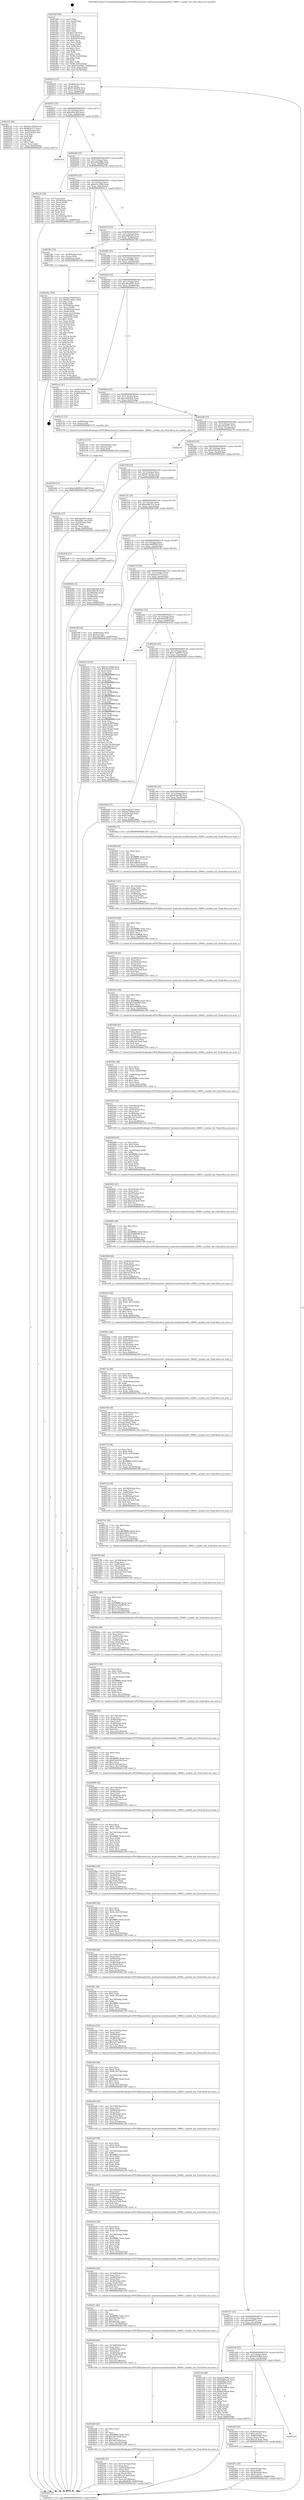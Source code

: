digraph "0x401fb0" {
  label = "0x401fb0 (/mnt/c/Users/mathe/Desktop/tcc/POCII/binaries/extr_hashcatsrcmodulesmodule_18400.c_module_init_Final-ollvm.out::main(0))"
  labelloc = "t"
  node[shape=record]

  Entry [label="",width=0.3,height=0.3,shape=circle,fillcolor=black,style=filled]
  "0x402010" [label="{
     0x402010 [23]\l
     | [instrs]\l
     &nbsp;&nbsp;0x402010 \<+3\>: mov -0x68(%rbp),%eax\l
     &nbsp;&nbsp;0x402013 \<+2\>: mov %eax,%ecx\l
     &nbsp;&nbsp;0x402015 \<+6\>: sub $0x81eb5002,%ecx\l
     &nbsp;&nbsp;0x40201b \<+3\>: mov %eax,-0x7c(%rbp)\l
     &nbsp;&nbsp;0x40201e \<+3\>: mov %ecx,-0x80(%rbp)\l
     &nbsp;&nbsp;0x402021 \<+6\>: je 00000000004021f3 \<main+0x243\>\l
  }"]
  "0x4021f3" [label="{
     0x4021f3 [44]\l
     | [instrs]\l
     &nbsp;&nbsp;0x4021f3 \<+5\>: mov $0xb21c258d,%eax\l
     &nbsp;&nbsp;0x4021f8 \<+5\>: mov $0xffeb157c,%ecx\l
     &nbsp;&nbsp;0x4021fd \<+3\>: mov -0x62(%rbp),%dl\l
     &nbsp;&nbsp;0x402200 \<+4\>: mov -0x61(%rbp),%sil\l
     &nbsp;&nbsp;0x402204 \<+3\>: mov %dl,%dil\l
     &nbsp;&nbsp;0x402207 \<+3\>: and %sil,%dil\l
     &nbsp;&nbsp;0x40220a \<+3\>: xor %sil,%dl\l
     &nbsp;&nbsp;0x40220d \<+3\>: or %dl,%dil\l
     &nbsp;&nbsp;0x402210 \<+4\>: test $0x1,%dil\l
     &nbsp;&nbsp;0x402214 \<+3\>: cmovne %ecx,%eax\l
     &nbsp;&nbsp;0x402217 \<+3\>: mov %eax,-0x68(%rbp)\l
     &nbsp;&nbsp;0x40221a \<+5\>: jmp 0000000000402d25 \<main+0xd75\>\l
  }"]
  "0x402027" [label="{
     0x402027 [25]\l
     | [instrs]\l
     &nbsp;&nbsp;0x402027 \<+5\>: jmp 000000000040202c \<main+0x7c\>\l
     &nbsp;&nbsp;0x40202c \<+3\>: mov -0x7c(%rbp),%eax\l
     &nbsp;&nbsp;0x40202f \<+5\>: sub $0xa20ec3ed,%eax\l
     &nbsp;&nbsp;0x402034 \<+6\>: mov %eax,-0x84(%rbp)\l
     &nbsp;&nbsp;0x40203a \<+6\>: je 0000000000402319 \<main+0x369\>\l
  }"]
  "0x402d25" [label="{
     0x402d25 [5]\l
     | [instrs]\l
     &nbsp;&nbsp;0x402d25 \<+5\>: jmp 0000000000402010 \<main+0x60\>\l
  }"]
  "0x401fb0" [label="{
     0x401fb0 [96]\l
     | [instrs]\l
     &nbsp;&nbsp;0x401fb0 \<+1\>: push %rbp\l
     &nbsp;&nbsp;0x401fb1 \<+3\>: mov %rsp,%rbp\l
     &nbsp;&nbsp;0x401fb4 \<+2\>: push %r15\l
     &nbsp;&nbsp;0x401fb6 \<+2\>: push %r14\l
     &nbsp;&nbsp;0x401fb8 \<+2\>: push %r13\l
     &nbsp;&nbsp;0x401fba \<+2\>: push %r12\l
     &nbsp;&nbsp;0x401fbc \<+1\>: push %rbx\l
     &nbsp;&nbsp;0x401fbd \<+7\>: sub $0x138,%rsp\l
     &nbsp;&nbsp;0x401fc4 \<+2\>: xor %eax,%eax\l
     &nbsp;&nbsp;0x401fc6 \<+7\>: mov 0x4050b4,%ecx\l
     &nbsp;&nbsp;0x401fcd \<+7\>: mov 0x405078,%edx\l
     &nbsp;&nbsp;0x401fd4 \<+3\>: sub $0x1,%eax\l
     &nbsp;&nbsp;0x401fd7 \<+3\>: mov %ecx,%r8d\l
     &nbsp;&nbsp;0x401fda \<+3\>: add %eax,%r8d\l
     &nbsp;&nbsp;0x401fdd \<+4\>: imul %r8d,%ecx\l
     &nbsp;&nbsp;0x401fe1 \<+3\>: and $0x1,%ecx\l
     &nbsp;&nbsp;0x401fe4 \<+3\>: cmp $0x0,%ecx\l
     &nbsp;&nbsp;0x401fe7 \<+4\>: sete %r9b\l
     &nbsp;&nbsp;0x401feb \<+4\>: and $0x1,%r9b\l
     &nbsp;&nbsp;0x401fef \<+4\>: mov %r9b,-0x62(%rbp)\l
     &nbsp;&nbsp;0x401ff3 \<+3\>: cmp $0xa,%edx\l
     &nbsp;&nbsp;0x401ff6 \<+4\>: setl %r9b\l
     &nbsp;&nbsp;0x401ffa \<+4\>: and $0x1,%r9b\l
     &nbsp;&nbsp;0x401ffe \<+4\>: mov %r9b,-0x61(%rbp)\l
     &nbsp;&nbsp;0x402002 \<+7\>: movl $0x81eb5002,-0x68(%rbp)\l
     &nbsp;&nbsp;0x402009 \<+3\>: mov %edi,-0x6c(%rbp)\l
     &nbsp;&nbsp;0x40200c \<+4\>: mov %rsi,-0x78(%rbp)\l
  }"]
  Exit [label="",width=0.3,height=0.3,shape=circle,fillcolor=black,style=filled,peripheries=2]
  "0x402319" [label="{
     0x402319\l
  }", style=dashed]
  "0x402040" [label="{
     0x402040 [25]\l
     | [instrs]\l
     &nbsp;&nbsp;0x402040 \<+5\>: jmp 0000000000402045 \<main+0x95\>\l
     &nbsp;&nbsp;0x402045 \<+3\>: mov -0x7c(%rbp),%eax\l
     &nbsp;&nbsp;0x402048 \<+5\>: sub $0xad9a828b,%eax\l
     &nbsp;&nbsp;0x40204d \<+6\>: mov %eax,-0x88(%rbp)\l
     &nbsp;&nbsp;0x402053 \<+6\>: je 0000000000402c2b \<main+0xc7b\>\l
  }"]
  "0x402c6d" [label="{
     0x402c6d [12]\l
     | [instrs]\l
     &nbsp;&nbsp;0x402c6d \<+7\>: movl $0xe3d00954,-0x68(%rbp)\l
     &nbsp;&nbsp;0x402c74 \<+5\>: jmp 0000000000402d25 \<main+0xd75\>\l
  }"]
  "0x402c2b" [label="{
     0x402c2b [39]\l
     | [instrs]\l
     &nbsp;&nbsp;0x402c2b \<+2\>: xor %eax,%eax\l
     &nbsp;&nbsp;0x402c2d \<+4\>: mov -0x38(%rbp),%rcx\l
     &nbsp;&nbsp;0x402c31 \<+2\>: mov (%rcx),%edx\l
     &nbsp;&nbsp;0x402c33 \<+2\>: mov %eax,%esi\l
     &nbsp;&nbsp;0x402c35 \<+2\>: sub %edx,%esi\l
     &nbsp;&nbsp;0x402c37 \<+2\>: mov %eax,%edx\l
     &nbsp;&nbsp;0x402c39 \<+3\>: sub $0x1,%edx\l
     &nbsp;&nbsp;0x402c3c \<+2\>: add %edx,%esi\l
     &nbsp;&nbsp;0x402c3e \<+2\>: sub %esi,%eax\l
     &nbsp;&nbsp;0x402c40 \<+4\>: mov -0x38(%rbp),%rcx\l
     &nbsp;&nbsp;0x402c44 \<+2\>: mov %eax,(%rcx)\l
     &nbsp;&nbsp;0x402c46 \<+7\>: movl $0xda86c2ce,-0x68(%rbp)\l
     &nbsp;&nbsp;0x402c4d \<+5\>: jmp 0000000000402d25 \<main+0xd75\>\l
  }"]
  "0x402059" [label="{
     0x402059 [25]\l
     | [instrs]\l
     &nbsp;&nbsp;0x402059 \<+5\>: jmp 000000000040205e \<main+0xae\>\l
     &nbsp;&nbsp;0x40205e \<+3\>: mov -0x7c(%rbp),%eax\l
     &nbsp;&nbsp;0x402061 \<+5\>: sub $0xb21c258d,%eax\l
     &nbsp;&nbsp;0x402066 \<+6\>: mov %eax,-0x8c(%rbp)\l
     &nbsp;&nbsp;0x40206c \<+6\>: je 0000000000402cc1 \<main+0xd11\>\l
  }"]
  "0x402c5e" [label="{
     0x402c5e [15]\l
     | [instrs]\l
     &nbsp;&nbsp;0x402c5e \<+4\>: mov -0x40(%rbp),%rax\l
     &nbsp;&nbsp;0x402c62 \<+3\>: mov (%rax),%rax\l
     &nbsp;&nbsp;0x402c65 \<+3\>: mov %rax,%rdi\l
     &nbsp;&nbsp;0x402c68 \<+5\>: call 0000000000401030 \<free@plt\>\l
     | [calls]\l
     &nbsp;&nbsp;0x401030 \{1\} (unknown)\l
  }"]
  "0x402cc1" [label="{
     0x402cc1\l
  }", style=dashed]
  "0x402072" [label="{
     0x402072 [25]\l
     | [instrs]\l
     &nbsp;&nbsp;0x402072 \<+5\>: jmp 0000000000402077 \<main+0xc7\>\l
     &nbsp;&nbsp;0x402077 \<+3\>: mov -0x7c(%rbp),%eax\l
     &nbsp;&nbsp;0x40207a \<+5\>: sub $0xb58f5ac6,%eax\l
     &nbsp;&nbsp;0x40207f \<+6\>: mov %eax,-0x90(%rbp)\l
     &nbsp;&nbsp;0x402085 \<+6\>: je 000000000040238c \<main+0x3dc\>\l
  }"]
  "0x402bf8" [label="{
     0x402bf8 [51]\l
     | [instrs]\l
     &nbsp;&nbsp;0x402bf8 \<+6\>: mov -0x14c(%rbp),%ecx\l
     &nbsp;&nbsp;0x402bfe \<+3\>: imul %eax,%ecx\l
     &nbsp;&nbsp;0x402c01 \<+4\>: mov -0x40(%rbp),%rsi\l
     &nbsp;&nbsp;0x402c05 \<+3\>: mov (%rsi),%rsi\l
     &nbsp;&nbsp;0x402c08 \<+4\>: mov -0x38(%rbp),%rdi\l
     &nbsp;&nbsp;0x402c0c \<+3\>: movslq (%rdi),%rdi\l
     &nbsp;&nbsp;0x402c0f \<+7\>: imul $0x1e0,%rdi,%rdi\l
     &nbsp;&nbsp;0x402c16 \<+3\>: add %rdi,%rsi\l
     &nbsp;&nbsp;0x402c19 \<+6\>: mov %ecx,0x1d8(%rsi)\l
     &nbsp;&nbsp;0x402c1f \<+7\>: movl $0xad9a828b,-0x68(%rbp)\l
     &nbsp;&nbsp;0x402c26 \<+5\>: jmp 0000000000402d25 \<main+0xd75\>\l
  }"]
  "0x40238c" [label="{
     0x40238c [16]\l
     | [instrs]\l
     &nbsp;&nbsp;0x40238c \<+4\>: mov -0x58(%rbp),%rax\l
     &nbsp;&nbsp;0x402390 \<+3\>: mov (%rax),%rax\l
     &nbsp;&nbsp;0x402393 \<+4\>: mov 0x8(%rax),%rdi\l
     &nbsp;&nbsp;0x402397 \<+5\>: call 0000000000401060 \<atoi@plt\>\l
     | [calls]\l
     &nbsp;&nbsp;0x401060 \{1\} (unknown)\l
  }"]
  "0x40208b" [label="{
     0x40208b [25]\l
     | [instrs]\l
     &nbsp;&nbsp;0x40208b \<+5\>: jmp 0000000000402090 \<main+0xe0\>\l
     &nbsp;&nbsp;0x402090 \<+3\>: mov -0x7c(%rbp),%eax\l
     &nbsp;&nbsp;0x402093 \<+5\>: sub $0xba57f06b,%eax\l
     &nbsp;&nbsp;0x402098 \<+6\>: mov %eax,-0x94(%rbp)\l
     &nbsp;&nbsp;0x40209e \<+6\>: je 0000000000402cfd \<main+0xd4d\>\l
  }"]
  "0x402bd0" [label="{
     0x402bd0 [40]\l
     | [instrs]\l
     &nbsp;&nbsp;0x402bd0 \<+5\>: mov $0x2,%ecx\l
     &nbsp;&nbsp;0x402bd5 \<+1\>: cltd\l
     &nbsp;&nbsp;0x402bd6 \<+2\>: idiv %ecx\l
     &nbsp;&nbsp;0x402bd8 \<+6\>: imul $0xfffffffe,%edx,%ecx\l
     &nbsp;&nbsp;0x402bde \<+6\>: add $0x1b0c3e0d,%ecx\l
     &nbsp;&nbsp;0x402be4 \<+3\>: add $0x1,%ecx\l
     &nbsp;&nbsp;0x402be7 \<+6\>: sub $0x1b0c3e0d,%ecx\l
     &nbsp;&nbsp;0x402bed \<+6\>: mov %ecx,-0x14c(%rbp)\l
     &nbsp;&nbsp;0x402bf3 \<+5\>: call 0000000000401160 \<next_i\>\l
     | [calls]\l
     &nbsp;&nbsp;0x401160 \{1\} (/mnt/c/Users/mathe/Desktop/tcc/POCII/binaries/extr_hashcatsrcmodulesmodule_18400.c_module_init_Final-ollvm.out::next_i)\l
  }"]
  "0x402cfd" [label="{
     0x402cfd\l
  }", style=dashed]
  "0x4020a4" [label="{
     0x4020a4 [25]\l
     | [instrs]\l
     &nbsp;&nbsp;0x4020a4 \<+5\>: jmp 00000000004020a9 \<main+0xf9\>\l
     &nbsp;&nbsp;0x4020a9 \<+3\>: mov -0x7c(%rbp),%eax\l
     &nbsp;&nbsp;0x4020ac \<+5\>: sub $0xc0bed955,%eax\l
     &nbsp;&nbsp;0x4020b1 \<+6\>: mov %eax,-0x98(%rbp)\l
     &nbsp;&nbsp;0x4020b7 \<+6\>: je 0000000000402cac \<main+0xcfc\>\l
  }"]
  "0x402ba4" [label="{
     0x402ba4 [44]\l
     | [instrs]\l
     &nbsp;&nbsp;0x402ba4 \<+6\>: mov -0x148(%rbp),%ecx\l
     &nbsp;&nbsp;0x402baa \<+3\>: imul %eax,%ecx\l
     &nbsp;&nbsp;0x402bad \<+4\>: mov -0x40(%rbp),%rsi\l
     &nbsp;&nbsp;0x402bb1 \<+3\>: mov (%rsi),%rsi\l
     &nbsp;&nbsp;0x402bb4 \<+4\>: mov -0x38(%rbp),%rdi\l
     &nbsp;&nbsp;0x402bb8 \<+3\>: movslq (%rdi),%rdi\l
     &nbsp;&nbsp;0x402bbb \<+7\>: imul $0x1e0,%rdi,%rdi\l
     &nbsp;&nbsp;0x402bc2 \<+3\>: add %rdi,%rsi\l
     &nbsp;&nbsp;0x402bc5 \<+6\>: mov %ecx,0x1d4(%rsi)\l
     &nbsp;&nbsp;0x402bcb \<+5\>: call 0000000000401160 \<next_i\>\l
     | [calls]\l
     &nbsp;&nbsp;0x401160 \{1\} (/mnt/c/Users/mathe/Desktop/tcc/POCII/binaries/extr_hashcatsrcmodulesmodule_18400.c_module_init_Final-ollvm.out::next_i)\l
  }"]
  "0x402cac" [label="{
     0x402cac [21]\l
     | [instrs]\l
     &nbsp;&nbsp;0x402cac \<+4\>: mov -0x60(%rbp),%rax\l
     &nbsp;&nbsp;0x402cb0 \<+2\>: mov (%rax),%eax\l
     &nbsp;&nbsp;0x402cb2 \<+4\>: lea -0x28(%rbp),%rsp\l
     &nbsp;&nbsp;0x402cb6 \<+1\>: pop %rbx\l
     &nbsp;&nbsp;0x402cb7 \<+2\>: pop %r12\l
     &nbsp;&nbsp;0x402cb9 \<+2\>: pop %r13\l
     &nbsp;&nbsp;0x402cbb \<+2\>: pop %r14\l
     &nbsp;&nbsp;0x402cbd \<+2\>: pop %r15\l
     &nbsp;&nbsp;0x402cbf \<+1\>: pop %rbp\l
     &nbsp;&nbsp;0x402cc0 \<+1\>: ret\l
  }"]
  "0x4020bd" [label="{
     0x4020bd [25]\l
     | [instrs]\l
     &nbsp;&nbsp;0x4020bd \<+5\>: jmp 00000000004020c2 \<main+0x112\>\l
     &nbsp;&nbsp;0x4020c2 \<+3\>: mov -0x7c(%rbp),%eax\l
     &nbsp;&nbsp;0x4020c5 \<+5\>: sub $0xc3a8e0a9,%eax\l
     &nbsp;&nbsp;0x4020ca \<+6\>: mov %eax,-0x9c(%rbp)\l
     &nbsp;&nbsp;0x4020d0 \<+6\>: je 0000000000402c52 \<main+0xca2\>\l
  }"]
  "0x402b7c" [label="{
     0x402b7c [40]\l
     | [instrs]\l
     &nbsp;&nbsp;0x402b7c \<+5\>: mov $0x2,%ecx\l
     &nbsp;&nbsp;0x402b81 \<+1\>: cltd\l
     &nbsp;&nbsp;0x402b82 \<+2\>: idiv %ecx\l
     &nbsp;&nbsp;0x402b84 \<+6\>: imul $0xfffffffe,%edx,%ecx\l
     &nbsp;&nbsp;0x402b8a \<+6\>: sub $0xd40e44a,%ecx\l
     &nbsp;&nbsp;0x402b90 \<+3\>: add $0x1,%ecx\l
     &nbsp;&nbsp;0x402b93 \<+6\>: add $0xd40e44a,%ecx\l
     &nbsp;&nbsp;0x402b99 \<+6\>: mov %ecx,-0x148(%rbp)\l
     &nbsp;&nbsp;0x402b9f \<+5\>: call 0000000000401160 \<next_i\>\l
     | [calls]\l
     &nbsp;&nbsp;0x401160 \{1\} (/mnt/c/Users/mathe/Desktop/tcc/POCII/binaries/extr_hashcatsrcmodulesmodule_18400.c_module_init_Final-ollvm.out::next_i)\l
  }"]
  "0x402c52" [label="{
     0x402c52 [12]\l
     | [instrs]\l
     &nbsp;&nbsp;0x402c52 \<+4\>: mov -0x40(%rbp),%rax\l
     &nbsp;&nbsp;0x402c56 \<+3\>: mov (%rax),%rdi\l
     &nbsp;&nbsp;0x402c59 \<+5\>: call 0000000000401570 \<module_init\>\l
     | [calls]\l
     &nbsp;&nbsp;0x401570 \{1\} (/mnt/c/Users/mathe/Desktop/tcc/POCII/binaries/extr_hashcatsrcmodulesmodule_18400.c_module_init_Final-ollvm.out::module_init)\l
  }"]
  "0x4020d6" [label="{
     0x4020d6 [25]\l
     | [instrs]\l
     &nbsp;&nbsp;0x4020d6 \<+5\>: jmp 00000000004020db \<main+0x12b\>\l
     &nbsp;&nbsp;0x4020db \<+3\>: mov -0x7c(%rbp),%eax\l
     &nbsp;&nbsp;0x4020de \<+5\>: sub $0xc4dd1017,%eax\l
     &nbsp;&nbsp;0x4020e3 \<+6\>: mov %eax,-0xa0(%rbp)\l
     &nbsp;&nbsp;0x4020e9 \<+6\>: je 0000000000402c79 \<main+0xcc9\>\l
  }"]
  "0x402b50" [label="{
     0x402b50 [44]\l
     | [instrs]\l
     &nbsp;&nbsp;0x402b50 \<+6\>: mov -0x144(%rbp),%ecx\l
     &nbsp;&nbsp;0x402b56 \<+3\>: imul %eax,%ecx\l
     &nbsp;&nbsp;0x402b59 \<+4\>: mov -0x40(%rbp),%rsi\l
     &nbsp;&nbsp;0x402b5d \<+3\>: mov (%rsi),%rsi\l
     &nbsp;&nbsp;0x402b60 \<+4\>: mov -0x38(%rbp),%rdi\l
     &nbsp;&nbsp;0x402b64 \<+3\>: movslq (%rdi),%rdi\l
     &nbsp;&nbsp;0x402b67 \<+7\>: imul $0x1e0,%rdi,%rdi\l
     &nbsp;&nbsp;0x402b6e \<+3\>: add %rdi,%rsi\l
     &nbsp;&nbsp;0x402b71 \<+6\>: mov %ecx,0x1d0(%rsi)\l
     &nbsp;&nbsp;0x402b77 \<+5\>: call 0000000000401160 \<next_i\>\l
     | [calls]\l
     &nbsp;&nbsp;0x401160 \{1\} (/mnt/c/Users/mathe/Desktop/tcc/POCII/binaries/extr_hashcatsrcmodulesmodule_18400.c_module_init_Final-ollvm.out::next_i)\l
  }"]
  "0x402c79" [label="{
     0x402c79\l
  }", style=dashed]
  "0x4020ef" [label="{
     0x4020ef [25]\l
     | [instrs]\l
     &nbsp;&nbsp;0x4020ef \<+5\>: jmp 00000000004020f4 \<main+0x144\>\l
     &nbsp;&nbsp;0x4020f4 \<+3\>: mov -0x7c(%rbp),%eax\l
     &nbsp;&nbsp;0x4020f7 \<+5\>: sub $0xd1f3b32e,%eax\l
     &nbsp;&nbsp;0x4020fc \<+6\>: mov %eax,-0xa4(%rbp)\l
     &nbsp;&nbsp;0x402102 \<+6\>: je 00000000004022fe \<main+0x34e\>\l
  }"]
  "0x402b16" [label="{
     0x402b16 [58]\l
     | [instrs]\l
     &nbsp;&nbsp;0x402b16 \<+2\>: xor %ecx,%ecx\l
     &nbsp;&nbsp;0x402b18 \<+5\>: mov $0x2,%edx\l
     &nbsp;&nbsp;0x402b1d \<+6\>: mov %edx,-0x140(%rbp)\l
     &nbsp;&nbsp;0x402b23 \<+1\>: cltd\l
     &nbsp;&nbsp;0x402b24 \<+7\>: mov -0x140(%rbp),%r8d\l
     &nbsp;&nbsp;0x402b2b \<+3\>: idiv %r8d\l
     &nbsp;&nbsp;0x402b2e \<+6\>: imul $0xfffffffe,%edx,%edx\l
     &nbsp;&nbsp;0x402b34 \<+3\>: mov %ecx,%r9d\l
     &nbsp;&nbsp;0x402b37 \<+3\>: sub %edx,%r9d\l
     &nbsp;&nbsp;0x402b3a \<+2\>: mov %ecx,%edx\l
     &nbsp;&nbsp;0x402b3c \<+3\>: sub $0x1,%edx\l
     &nbsp;&nbsp;0x402b3f \<+3\>: add %edx,%r9d\l
     &nbsp;&nbsp;0x402b42 \<+3\>: sub %r9d,%ecx\l
     &nbsp;&nbsp;0x402b45 \<+6\>: mov %ecx,-0x144(%rbp)\l
     &nbsp;&nbsp;0x402b4b \<+5\>: call 0000000000401160 \<next_i\>\l
     | [calls]\l
     &nbsp;&nbsp;0x401160 \{1\} (/mnt/c/Users/mathe/Desktop/tcc/POCII/binaries/extr_hashcatsrcmodulesmodule_18400.c_module_init_Final-ollvm.out::next_i)\l
  }"]
  "0x4022fe" [label="{
     0x4022fe [27]\l
     | [instrs]\l
     &nbsp;&nbsp;0x4022fe \<+5\>: mov $0x6a6eb97e,%eax\l
     &nbsp;&nbsp;0x402303 \<+5\>: mov $0xa20ec3ed,%ecx\l
     &nbsp;&nbsp;0x402308 \<+3\>: mov -0x2d(%rbp),%dl\l
     &nbsp;&nbsp;0x40230b \<+3\>: test $0x1,%dl\l
     &nbsp;&nbsp;0x40230e \<+3\>: cmovne %ecx,%eax\l
     &nbsp;&nbsp;0x402311 \<+3\>: mov %eax,-0x68(%rbp)\l
     &nbsp;&nbsp;0x402314 \<+5\>: jmp 0000000000402d25 \<main+0xd75\>\l
  }"]
  "0x402108" [label="{
     0x402108 [25]\l
     | [instrs]\l
     &nbsp;&nbsp;0x402108 \<+5\>: jmp 000000000040210d \<main+0x15d\>\l
     &nbsp;&nbsp;0x40210d \<+3\>: mov -0x7c(%rbp),%eax\l
     &nbsp;&nbsp;0x402110 \<+5\>: sub $0xd67eb4ac,%eax\l
     &nbsp;&nbsp;0x402115 \<+6\>: mov %eax,-0xa8(%rbp)\l
     &nbsp;&nbsp;0x40211b \<+6\>: je 0000000000402438 \<main+0x488\>\l
  }"]
  "0x402aea" [label="{
     0x402aea [44]\l
     | [instrs]\l
     &nbsp;&nbsp;0x402aea \<+6\>: mov -0x13c(%rbp),%ecx\l
     &nbsp;&nbsp;0x402af0 \<+3\>: imul %eax,%ecx\l
     &nbsp;&nbsp;0x402af3 \<+4\>: mov -0x40(%rbp),%rsi\l
     &nbsp;&nbsp;0x402af7 \<+3\>: mov (%rsi),%rsi\l
     &nbsp;&nbsp;0x402afa \<+4\>: mov -0x38(%rbp),%rdi\l
     &nbsp;&nbsp;0x402afe \<+3\>: movslq (%rdi),%rdi\l
     &nbsp;&nbsp;0x402b01 \<+7\>: imul $0x1e0,%rdi,%rdi\l
     &nbsp;&nbsp;0x402b08 \<+3\>: add %rdi,%rsi\l
     &nbsp;&nbsp;0x402b0b \<+6\>: mov %ecx,0x198(%rsi)\l
     &nbsp;&nbsp;0x402b11 \<+5\>: call 0000000000401160 \<next_i\>\l
     | [calls]\l
     &nbsp;&nbsp;0x401160 \{1\} (/mnt/c/Users/mathe/Desktop/tcc/POCII/binaries/extr_hashcatsrcmodulesmodule_18400.c_module_init_Final-ollvm.out::next_i)\l
  }"]
  "0x402438" [label="{
     0x402438 [12]\l
     | [instrs]\l
     &nbsp;&nbsp;0x402438 \<+7\>: movl $0x17aa6097,-0x68(%rbp)\l
     &nbsp;&nbsp;0x40243f \<+5\>: jmp 0000000000402d25 \<main+0xd75\>\l
  }"]
  "0x402121" [label="{
     0x402121 [25]\l
     | [instrs]\l
     &nbsp;&nbsp;0x402121 \<+5\>: jmp 0000000000402126 \<main+0x176\>\l
     &nbsp;&nbsp;0x402126 \<+3\>: mov -0x7c(%rbp),%eax\l
     &nbsp;&nbsp;0x402129 \<+5\>: sub $0xda86c2ce,%eax\l
     &nbsp;&nbsp;0x40212e \<+6\>: mov %eax,-0xac(%rbp)\l
     &nbsp;&nbsp;0x402134 \<+6\>: je 0000000000402499 \<main+0x4e9\>\l
  }"]
  "0x402ab0" [label="{
     0x402ab0 [58]\l
     | [instrs]\l
     &nbsp;&nbsp;0x402ab0 \<+2\>: xor %ecx,%ecx\l
     &nbsp;&nbsp;0x402ab2 \<+5\>: mov $0x2,%edx\l
     &nbsp;&nbsp;0x402ab7 \<+6\>: mov %edx,-0x138(%rbp)\l
     &nbsp;&nbsp;0x402abd \<+1\>: cltd\l
     &nbsp;&nbsp;0x402abe \<+7\>: mov -0x138(%rbp),%r8d\l
     &nbsp;&nbsp;0x402ac5 \<+3\>: idiv %r8d\l
     &nbsp;&nbsp;0x402ac8 \<+6\>: imul $0xfffffffe,%edx,%edx\l
     &nbsp;&nbsp;0x402ace \<+3\>: mov %ecx,%r9d\l
     &nbsp;&nbsp;0x402ad1 \<+3\>: sub %edx,%r9d\l
     &nbsp;&nbsp;0x402ad4 \<+2\>: mov %ecx,%edx\l
     &nbsp;&nbsp;0x402ad6 \<+3\>: sub $0x1,%edx\l
     &nbsp;&nbsp;0x402ad9 \<+3\>: add %edx,%r9d\l
     &nbsp;&nbsp;0x402adc \<+3\>: sub %r9d,%ecx\l
     &nbsp;&nbsp;0x402adf \<+6\>: mov %ecx,-0x13c(%rbp)\l
     &nbsp;&nbsp;0x402ae5 \<+5\>: call 0000000000401160 \<next_i\>\l
     | [calls]\l
     &nbsp;&nbsp;0x401160 \{1\} (/mnt/c/Users/mathe/Desktop/tcc/POCII/binaries/extr_hashcatsrcmodulesmodule_18400.c_module_init_Final-ollvm.out::next_i)\l
  }"]
  "0x402499" [label="{
     0x402499 [33]\l
     | [instrs]\l
     &nbsp;&nbsp;0x402499 \<+5\>: mov $0xc3a8e0a9,%eax\l
     &nbsp;&nbsp;0x40249e \<+5\>: mov $0x4f3bfe38,%ecx\l
     &nbsp;&nbsp;0x4024a3 \<+4\>: mov -0x38(%rbp),%rdx\l
     &nbsp;&nbsp;0x4024a7 \<+2\>: mov (%rdx),%esi\l
     &nbsp;&nbsp;0x4024a9 \<+4\>: mov -0x48(%rbp),%rdx\l
     &nbsp;&nbsp;0x4024ad \<+2\>: cmp (%rdx),%esi\l
     &nbsp;&nbsp;0x4024af \<+3\>: cmovl %ecx,%eax\l
     &nbsp;&nbsp;0x4024b2 \<+3\>: mov %eax,-0x68(%rbp)\l
     &nbsp;&nbsp;0x4024b5 \<+5\>: jmp 0000000000402d25 \<main+0xd75\>\l
  }"]
  "0x40213a" [label="{
     0x40213a [25]\l
     | [instrs]\l
     &nbsp;&nbsp;0x40213a \<+5\>: jmp 000000000040213f \<main+0x18f\>\l
     &nbsp;&nbsp;0x40213f \<+3\>: mov -0x7c(%rbp),%eax\l
     &nbsp;&nbsp;0x402142 \<+5\>: sub $0xe3d00954,%eax\l
     &nbsp;&nbsp;0x402147 \<+6\>: mov %eax,-0xb0(%rbp)\l
     &nbsp;&nbsp;0x40214d \<+6\>: je 0000000000402c96 \<main+0xce6\>\l
  }"]
  "0x402a84" [label="{
     0x402a84 [44]\l
     | [instrs]\l
     &nbsp;&nbsp;0x402a84 \<+6\>: mov -0x134(%rbp),%ecx\l
     &nbsp;&nbsp;0x402a8a \<+3\>: imul %eax,%ecx\l
     &nbsp;&nbsp;0x402a8d \<+4\>: mov -0x40(%rbp),%rsi\l
     &nbsp;&nbsp;0x402a91 \<+3\>: mov (%rsi),%rsi\l
     &nbsp;&nbsp;0x402a94 \<+4\>: mov -0x38(%rbp),%rdi\l
     &nbsp;&nbsp;0x402a98 \<+3\>: movslq (%rdi),%rdi\l
     &nbsp;&nbsp;0x402a9b \<+7\>: imul $0x1e0,%rdi,%rdi\l
     &nbsp;&nbsp;0x402aa2 \<+3\>: add %rdi,%rsi\l
     &nbsp;&nbsp;0x402aa5 \<+6\>: mov %ecx,0x194(%rsi)\l
     &nbsp;&nbsp;0x402aab \<+5\>: call 0000000000401160 \<next_i\>\l
     | [calls]\l
     &nbsp;&nbsp;0x401160 \{1\} (/mnt/c/Users/mathe/Desktop/tcc/POCII/binaries/extr_hashcatsrcmodulesmodule_18400.c_module_init_Final-ollvm.out::next_i)\l
  }"]
  "0x402c96" [label="{
     0x402c96 [22]\l
     | [instrs]\l
     &nbsp;&nbsp;0x402c96 \<+4\>: mov -0x60(%rbp),%rax\l
     &nbsp;&nbsp;0x402c9a \<+6\>: movl $0x0,(%rax)\l
     &nbsp;&nbsp;0x402ca0 \<+7\>: movl $0xc0bed955,-0x68(%rbp)\l
     &nbsp;&nbsp;0x402ca7 \<+5\>: jmp 0000000000402d25 \<main+0xd75\>\l
  }"]
  "0x402153" [label="{
     0x402153 [25]\l
     | [instrs]\l
     &nbsp;&nbsp;0x402153 \<+5\>: jmp 0000000000402158 \<main+0x1a8\>\l
     &nbsp;&nbsp;0x402158 \<+3\>: mov -0x7c(%rbp),%eax\l
     &nbsp;&nbsp;0x40215b \<+5\>: sub $0xffeb157c,%eax\l
     &nbsp;&nbsp;0x402160 \<+6\>: mov %eax,-0xb4(%rbp)\l
     &nbsp;&nbsp;0x402166 \<+6\>: je 000000000040221f \<main+0x26f\>\l
  }"]
  "0x402a56" [label="{
     0x402a56 [46]\l
     | [instrs]\l
     &nbsp;&nbsp;0x402a56 \<+2\>: xor %ecx,%ecx\l
     &nbsp;&nbsp;0x402a58 \<+5\>: mov $0x2,%edx\l
     &nbsp;&nbsp;0x402a5d \<+6\>: mov %edx,-0x130(%rbp)\l
     &nbsp;&nbsp;0x402a63 \<+1\>: cltd\l
     &nbsp;&nbsp;0x402a64 \<+7\>: mov -0x130(%rbp),%r8d\l
     &nbsp;&nbsp;0x402a6b \<+3\>: idiv %r8d\l
     &nbsp;&nbsp;0x402a6e \<+6\>: imul $0xfffffffe,%edx,%edx\l
     &nbsp;&nbsp;0x402a74 \<+3\>: sub $0x1,%ecx\l
     &nbsp;&nbsp;0x402a77 \<+2\>: sub %ecx,%edx\l
     &nbsp;&nbsp;0x402a79 \<+6\>: mov %edx,-0x134(%rbp)\l
     &nbsp;&nbsp;0x402a7f \<+5\>: call 0000000000401160 \<next_i\>\l
     | [calls]\l
     &nbsp;&nbsp;0x401160 \{1\} (/mnt/c/Users/mathe/Desktop/tcc/POCII/binaries/extr_hashcatsrcmodulesmodule_18400.c_module_init_Final-ollvm.out::next_i)\l
  }"]
  "0x40221f" [label="{
     0x40221f [223]\l
     | [instrs]\l
     &nbsp;&nbsp;0x40221f \<+5\>: mov $0xb21c258d,%eax\l
     &nbsp;&nbsp;0x402224 \<+5\>: mov $0xd1f3b32e,%ecx\l
     &nbsp;&nbsp;0x402229 \<+2\>: xor %edx,%edx\l
     &nbsp;&nbsp;0x40222b \<+3\>: mov %rsp,%rsi\l
     &nbsp;&nbsp;0x40222e \<+4\>: add $0xfffffffffffffff0,%rsi\l
     &nbsp;&nbsp;0x402232 \<+3\>: mov %rsi,%rsp\l
     &nbsp;&nbsp;0x402235 \<+4\>: mov %rsi,-0x60(%rbp)\l
     &nbsp;&nbsp;0x402239 \<+3\>: mov %rsp,%rsi\l
     &nbsp;&nbsp;0x40223c \<+4\>: add $0xfffffffffffffff0,%rsi\l
     &nbsp;&nbsp;0x402240 \<+3\>: mov %rsi,%rsp\l
     &nbsp;&nbsp;0x402243 \<+3\>: mov %rsp,%rdi\l
     &nbsp;&nbsp;0x402246 \<+4\>: add $0xfffffffffffffff0,%rdi\l
     &nbsp;&nbsp;0x40224a \<+3\>: mov %rdi,%rsp\l
     &nbsp;&nbsp;0x40224d \<+4\>: mov %rdi,-0x58(%rbp)\l
     &nbsp;&nbsp;0x402251 \<+3\>: mov %rsp,%rdi\l
     &nbsp;&nbsp;0x402254 \<+4\>: add $0xfffffffffffffff0,%rdi\l
     &nbsp;&nbsp;0x402258 \<+3\>: mov %rdi,%rsp\l
     &nbsp;&nbsp;0x40225b \<+4\>: mov %rdi,-0x50(%rbp)\l
     &nbsp;&nbsp;0x40225f \<+3\>: mov %rsp,%rdi\l
     &nbsp;&nbsp;0x402262 \<+4\>: add $0xfffffffffffffff0,%rdi\l
     &nbsp;&nbsp;0x402266 \<+3\>: mov %rdi,%rsp\l
     &nbsp;&nbsp;0x402269 \<+4\>: mov %rdi,-0x48(%rbp)\l
     &nbsp;&nbsp;0x40226d \<+3\>: mov %rsp,%rdi\l
     &nbsp;&nbsp;0x402270 \<+4\>: add $0xfffffffffffffff0,%rdi\l
     &nbsp;&nbsp;0x402274 \<+3\>: mov %rdi,%rsp\l
     &nbsp;&nbsp;0x402277 \<+4\>: mov %rdi,-0x40(%rbp)\l
     &nbsp;&nbsp;0x40227b \<+3\>: mov %rsp,%rdi\l
     &nbsp;&nbsp;0x40227e \<+4\>: add $0xfffffffffffffff0,%rdi\l
     &nbsp;&nbsp;0x402282 \<+3\>: mov %rdi,%rsp\l
     &nbsp;&nbsp;0x402285 \<+4\>: mov %rdi,-0x38(%rbp)\l
     &nbsp;&nbsp;0x402289 \<+4\>: mov -0x60(%rbp),%rdi\l
     &nbsp;&nbsp;0x40228d \<+6\>: movl $0x0,(%rdi)\l
     &nbsp;&nbsp;0x402293 \<+4\>: mov -0x6c(%rbp),%r8d\l
     &nbsp;&nbsp;0x402297 \<+3\>: mov %r8d,(%rsi)\l
     &nbsp;&nbsp;0x40229a \<+4\>: mov -0x58(%rbp),%rdi\l
     &nbsp;&nbsp;0x40229e \<+4\>: mov -0x78(%rbp),%r9\l
     &nbsp;&nbsp;0x4022a2 \<+3\>: mov %r9,(%rdi)\l
     &nbsp;&nbsp;0x4022a5 \<+3\>: cmpl $0x2,(%rsi)\l
     &nbsp;&nbsp;0x4022a8 \<+4\>: setne %r10b\l
     &nbsp;&nbsp;0x4022ac \<+4\>: and $0x1,%r10b\l
     &nbsp;&nbsp;0x4022b0 \<+4\>: mov %r10b,-0x2d(%rbp)\l
     &nbsp;&nbsp;0x4022b4 \<+8\>: mov 0x4050b4,%r11d\l
     &nbsp;&nbsp;0x4022bc \<+7\>: mov 0x405078,%ebx\l
     &nbsp;&nbsp;0x4022c3 \<+3\>: sub $0x1,%edx\l
     &nbsp;&nbsp;0x4022c6 \<+3\>: mov %r11d,%r14d\l
     &nbsp;&nbsp;0x4022c9 \<+3\>: add %edx,%r14d\l
     &nbsp;&nbsp;0x4022cc \<+4\>: imul %r14d,%r11d\l
     &nbsp;&nbsp;0x4022d0 \<+4\>: and $0x1,%r11d\l
     &nbsp;&nbsp;0x4022d4 \<+4\>: cmp $0x0,%r11d\l
     &nbsp;&nbsp;0x4022d8 \<+4\>: sete %r10b\l
     &nbsp;&nbsp;0x4022dc \<+3\>: cmp $0xa,%ebx\l
     &nbsp;&nbsp;0x4022df \<+4\>: setl %r15b\l
     &nbsp;&nbsp;0x4022e3 \<+3\>: mov %r10b,%r12b\l
     &nbsp;&nbsp;0x4022e6 \<+3\>: and %r15b,%r12b\l
     &nbsp;&nbsp;0x4022e9 \<+3\>: xor %r15b,%r10b\l
     &nbsp;&nbsp;0x4022ec \<+3\>: or %r10b,%r12b\l
     &nbsp;&nbsp;0x4022ef \<+4\>: test $0x1,%r12b\l
     &nbsp;&nbsp;0x4022f3 \<+3\>: cmovne %ecx,%eax\l
     &nbsp;&nbsp;0x4022f6 \<+3\>: mov %eax,-0x68(%rbp)\l
     &nbsp;&nbsp;0x4022f9 \<+5\>: jmp 0000000000402d25 \<main+0xd75\>\l
  }"]
  "0x40216c" [label="{
     0x40216c [25]\l
     | [instrs]\l
     &nbsp;&nbsp;0x40216c \<+5\>: jmp 0000000000402171 \<main+0x1c1\>\l
     &nbsp;&nbsp;0x402171 \<+3\>: mov -0x7c(%rbp),%eax\l
     &nbsp;&nbsp;0x402174 \<+5\>: sub $0x34e6300,%eax\l
     &nbsp;&nbsp;0x402179 \<+6\>: mov %eax,-0xb8(%rbp)\l
     &nbsp;&nbsp;0x40217f \<+6\>: je 0000000000402c85 \<main+0xcd5\>\l
  }"]
  "0x402a2a" [label="{
     0x402a2a [44]\l
     | [instrs]\l
     &nbsp;&nbsp;0x402a2a \<+6\>: mov -0x12c(%rbp),%ecx\l
     &nbsp;&nbsp;0x402a30 \<+3\>: imul %eax,%ecx\l
     &nbsp;&nbsp;0x402a33 \<+4\>: mov -0x40(%rbp),%rsi\l
     &nbsp;&nbsp;0x402a37 \<+3\>: mov (%rsi),%rsi\l
     &nbsp;&nbsp;0x402a3a \<+4\>: mov -0x38(%rbp),%rdi\l
     &nbsp;&nbsp;0x402a3e \<+3\>: movslq (%rdi),%rdi\l
     &nbsp;&nbsp;0x402a41 \<+7\>: imul $0x1e0,%rdi,%rdi\l
     &nbsp;&nbsp;0x402a48 \<+3\>: add %rdi,%rsi\l
     &nbsp;&nbsp;0x402a4b \<+6\>: mov %ecx,0x190(%rsi)\l
     &nbsp;&nbsp;0x402a51 \<+5\>: call 0000000000401160 \<next_i\>\l
     | [calls]\l
     &nbsp;&nbsp;0x401160 \{1\} (/mnt/c/Users/mathe/Desktop/tcc/POCII/binaries/extr_hashcatsrcmodulesmodule_18400.c_module_init_Final-ollvm.out::next_i)\l
  }"]
  "0x402c85" [label="{
     0x402c85\l
  }", style=dashed]
  "0x402185" [label="{
     0x402185 [25]\l
     | [instrs]\l
     &nbsp;&nbsp;0x402185 \<+5\>: jmp 000000000040218a \<main+0x1da\>\l
     &nbsp;&nbsp;0x40218a \<+3\>: mov -0x7c(%rbp),%eax\l
     &nbsp;&nbsp;0x40218d \<+5\>: sub $0x17aa6097,%eax\l
     &nbsp;&nbsp;0x402192 \<+6\>: mov %eax,-0xbc(%rbp)\l
     &nbsp;&nbsp;0x402198 \<+6\>: je 0000000000402444 \<main+0x494\>\l
  }"]
  "0x4029fc" [label="{
     0x4029fc [46]\l
     | [instrs]\l
     &nbsp;&nbsp;0x4029fc \<+2\>: xor %ecx,%ecx\l
     &nbsp;&nbsp;0x4029fe \<+5\>: mov $0x2,%edx\l
     &nbsp;&nbsp;0x402a03 \<+6\>: mov %edx,-0x128(%rbp)\l
     &nbsp;&nbsp;0x402a09 \<+1\>: cltd\l
     &nbsp;&nbsp;0x402a0a \<+7\>: mov -0x128(%rbp),%r8d\l
     &nbsp;&nbsp;0x402a11 \<+3\>: idiv %r8d\l
     &nbsp;&nbsp;0x402a14 \<+6\>: imul $0xfffffffe,%edx,%edx\l
     &nbsp;&nbsp;0x402a1a \<+3\>: sub $0x1,%ecx\l
     &nbsp;&nbsp;0x402a1d \<+2\>: sub %ecx,%edx\l
     &nbsp;&nbsp;0x402a1f \<+6\>: mov %edx,-0x12c(%rbp)\l
     &nbsp;&nbsp;0x402a25 \<+5\>: call 0000000000401160 \<next_i\>\l
     | [calls]\l
     &nbsp;&nbsp;0x401160 \{1\} (/mnt/c/Users/mathe/Desktop/tcc/POCII/binaries/extr_hashcatsrcmodulesmodule_18400.c_module_init_Final-ollvm.out::next_i)\l
  }"]
  "0x402444" [label="{
     0x402444 [27]\l
     | [instrs]\l
     &nbsp;&nbsp;0x402444 \<+5\>: mov $0xc4dd1017,%eax\l
     &nbsp;&nbsp;0x402449 \<+5\>: mov $0x6ed784b6,%ecx\l
     &nbsp;&nbsp;0x40244e \<+3\>: mov -0x2c(%rbp),%edx\l
     &nbsp;&nbsp;0x402451 \<+3\>: cmp $0x0,%edx\l
     &nbsp;&nbsp;0x402454 \<+3\>: cmove %ecx,%eax\l
     &nbsp;&nbsp;0x402457 \<+3\>: mov %eax,-0x68(%rbp)\l
     &nbsp;&nbsp;0x40245a \<+5\>: jmp 0000000000402d25 \<main+0xd75\>\l
  }"]
  "0x40219e" [label="{
     0x40219e [25]\l
     | [instrs]\l
     &nbsp;&nbsp;0x40219e \<+5\>: jmp 00000000004021a3 \<main+0x1f3\>\l
     &nbsp;&nbsp;0x4021a3 \<+3\>: mov -0x7c(%rbp),%eax\l
     &nbsp;&nbsp;0x4021a6 \<+5\>: sub $0x4f3bfe38,%eax\l
     &nbsp;&nbsp;0x4021ab \<+6\>: mov %eax,-0xc0(%rbp)\l
     &nbsp;&nbsp;0x4021b1 \<+6\>: je 00000000004024ba \<main+0x50a\>\l
  }"]
  "0x4029d0" [label="{
     0x4029d0 [44]\l
     | [instrs]\l
     &nbsp;&nbsp;0x4029d0 \<+6\>: mov -0x124(%rbp),%ecx\l
     &nbsp;&nbsp;0x4029d6 \<+3\>: imul %eax,%ecx\l
     &nbsp;&nbsp;0x4029d9 \<+4\>: mov -0x40(%rbp),%rsi\l
     &nbsp;&nbsp;0x4029dd \<+3\>: mov (%rsi),%rsi\l
     &nbsp;&nbsp;0x4029e0 \<+4\>: mov -0x38(%rbp),%rdi\l
     &nbsp;&nbsp;0x4029e4 \<+3\>: movslq (%rdi),%rdi\l
     &nbsp;&nbsp;0x4029e7 \<+7\>: imul $0x1e0,%rdi,%rdi\l
     &nbsp;&nbsp;0x4029ee \<+3\>: add %rdi,%rsi\l
     &nbsp;&nbsp;0x4029f1 \<+6\>: mov %ecx,0x18c(%rsi)\l
     &nbsp;&nbsp;0x4029f7 \<+5\>: call 0000000000401160 \<next_i\>\l
     | [calls]\l
     &nbsp;&nbsp;0x401160 \{1\} (/mnt/c/Users/mathe/Desktop/tcc/POCII/binaries/extr_hashcatsrcmodulesmodule_18400.c_module_init_Final-ollvm.out::next_i)\l
  }"]
  "0x4024ba" [label="{
     0x4024ba [5]\l
     | [instrs]\l
     &nbsp;&nbsp;0x4024ba \<+5\>: call 0000000000401160 \<next_i\>\l
     | [calls]\l
     &nbsp;&nbsp;0x401160 \{1\} (/mnt/c/Users/mathe/Desktop/tcc/POCII/binaries/extr_hashcatsrcmodulesmodule_18400.c_module_init_Final-ollvm.out::next_i)\l
  }"]
  "0x4021b7" [label="{
     0x4021b7 [25]\l
     | [instrs]\l
     &nbsp;&nbsp;0x4021b7 \<+5\>: jmp 00000000004021bc \<main+0x20c\>\l
     &nbsp;&nbsp;0x4021bc \<+3\>: mov -0x7c(%rbp),%eax\l
     &nbsp;&nbsp;0x4021bf \<+5\>: sub $0x6a6eb97e,%eax\l
     &nbsp;&nbsp;0x4021c4 \<+6\>: mov %eax,-0xc4(%rbp)\l
     &nbsp;&nbsp;0x4021ca \<+6\>: je 0000000000402334 \<main+0x384\>\l
  }"]
  "0x402996" [label="{
     0x402996 [58]\l
     | [instrs]\l
     &nbsp;&nbsp;0x402996 \<+2\>: xor %ecx,%ecx\l
     &nbsp;&nbsp;0x402998 \<+5\>: mov $0x2,%edx\l
     &nbsp;&nbsp;0x40299d \<+6\>: mov %edx,-0x120(%rbp)\l
     &nbsp;&nbsp;0x4029a3 \<+1\>: cltd\l
     &nbsp;&nbsp;0x4029a4 \<+7\>: mov -0x120(%rbp),%r8d\l
     &nbsp;&nbsp;0x4029ab \<+3\>: idiv %r8d\l
     &nbsp;&nbsp;0x4029ae \<+6\>: imul $0xfffffffe,%edx,%edx\l
     &nbsp;&nbsp;0x4029b4 \<+3\>: mov %ecx,%r9d\l
     &nbsp;&nbsp;0x4029b7 \<+3\>: sub %edx,%r9d\l
     &nbsp;&nbsp;0x4029ba \<+2\>: mov %ecx,%edx\l
     &nbsp;&nbsp;0x4029bc \<+3\>: sub $0x1,%edx\l
     &nbsp;&nbsp;0x4029bf \<+3\>: add %edx,%r9d\l
     &nbsp;&nbsp;0x4029c2 \<+3\>: sub %r9d,%ecx\l
     &nbsp;&nbsp;0x4029c5 \<+6\>: mov %ecx,-0x124(%rbp)\l
     &nbsp;&nbsp;0x4029cb \<+5\>: call 0000000000401160 \<next_i\>\l
     | [calls]\l
     &nbsp;&nbsp;0x401160 \{1\} (/mnt/c/Users/mathe/Desktop/tcc/POCII/binaries/extr_hashcatsrcmodulesmodule_18400.c_module_init_Final-ollvm.out::next_i)\l
  }"]
  "0x402334" [label="{
     0x402334 [88]\l
     | [instrs]\l
     &nbsp;&nbsp;0x402334 \<+5\>: mov $0xba57f06b,%eax\l
     &nbsp;&nbsp;0x402339 \<+5\>: mov $0xb58f5ac6,%ecx\l
     &nbsp;&nbsp;0x40233e \<+7\>: mov 0x4050b4,%edx\l
     &nbsp;&nbsp;0x402345 \<+7\>: mov 0x405078,%esi\l
     &nbsp;&nbsp;0x40234c \<+2\>: mov %edx,%edi\l
     &nbsp;&nbsp;0x40234e \<+6\>: add $0x641446c6,%edi\l
     &nbsp;&nbsp;0x402354 \<+3\>: sub $0x1,%edi\l
     &nbsp;&nbsp;0x402357 \<+6\>: sub $0x641446c6,%edi\l
     &nbsp;&nbsp;0x40235d \<+3\>: imul %edi,%edx\l
     &nbsp;&nbsp;0x402360 \<+3\>: and $0x1,%edx\l
     &nbsp;&nbsp;0x402363 \<+3\>: cmp $0x0,%edx\l
     &nbsp;&nbsp;0x402366 \<+4\>: sete %r8b\l
     &nbsp;&nbsp;0x40236a \<+3\>: cmp $0xa,%esi\l
     &nbsp;&nbsp;0x40236d \<+4\>: setl %r9b\l
     &nbsp;&nbsp;0x402371 \<+3\>: mov %r8b,%r10b\l
     &nbsp;&nbsp;0x402374 \<+3\>: and %r9b,%r10b\l
     &nbsp;&nbsp;0x402377 \<+3\>: xor %r9b,%r8b\l
     &nbsp;&nbsp;0x40237a \<+3\>: or %r8b,%r10b\l
     &nbsp;&nbsp;0x40237d \<+4\>: test $0x1,%r10b\l
     &nbsp;&nbsp;0x402381 \<+3\>: cmovne %ecx,%eax\l
     &nbsp;&nbsp;0x402384 \<+3\>: mov %eax,-0x68(%rbp)\l
     &nbsp;&nbsp;0x402387 \<+5\>: jmp 0000000000402d25 \<main+0xd75\>\l
  }"]
  "0x4021d0" [label="{
     0x4021d0 [25]\l
     | [instrs]\l
     &nbsp;&nbsp;0x4021d0 \<+5\>: jmp 00000000004021d5 \<main+0x225\>\l
     &nbsp;&nbsp;0x4021d5 \<+3\>: mov -0x7c(%rbp),%eax\l
     &nbsp;&nbsp;0x4021d8 \<+5\>: sub $0x6ed784b6,%eax\l
     &nbsp;&nbsp;0x4021dd \<+6\>: mov %eax,-0xc8(%rbp)\l
     &nbsp;&nbsp;0x4021e3 \<+6\>: je 000000000040245f \<main+0x4af\>\l
  }"]
  "0x40239c" [label="{
     0x40239c [156]\l
     | [instrs]\l
     &nbsp;&nbsp;0x40239c \<+5\>: mov $0xba57f06b,%ecx\l
     &nbsp;&nbsp;0x4023a1 \<+5\>: mov $0xd67eb4ac,%edx\l
     &nbsp;&nbsp;0x4023a6 \<+3\>: mov $0x1,%sil\l
     &nbsp;&nbsp;0x4023a9 \<+3\>: xor %r8d,%r8d\l
     &nbsp;&nbsp;0x4023ac \<+4\>: mov -0x50(%rbp),%rdi\l
     &nbsp;&nbsp;0x4023b0 \<+2\>: mov %eax,(%rdi)\l
     &nbsp;&nbsp;0x4023b2 \<+4\>: mov -0x50(%rbp),%rdi\l
     &nbsp;&nbsp;0x4023b6 \<+2\>: mov (%rdi),%eax\l
     &nbsp;&nbsp;0x4023b8 \<+3\>: mov %eax,-0x2c(%rbp)\l
     &nbsp;&nbsp;0x4023bb \<+7\>: mov 0x4050b4,%eax\l
     &nbsp;&nbsp;0x4023c2 \<+8\>: mov 0x405078,%r9d\l
     &nbsp;&nbsp;0x4023ca \<+4\>: sub $0x1,%r8d\l
     &nbsp;&nbsp;0x4023ce \<+3\>: mov %eax,%r10d\l
     &nbsp;&nbsp;0x4023d1 \<+3\>: add %r8d,%r10d\l
     &nbsp;&nbsp;0x4023d4 \<+4\>: imul %r10d,%eax\l
     &nbsp;&nbsp;0x4023d8 \<+3\>: and $0x1,%eax\l
     &nbsp;&nbsp;0x4023db \<+3\>: cmp $0x0,%eax\l
     &nbsp;&nbsp;0x4023de \<+4\>: sete %r11b\l
     &nbsp;&nbsp;0x4023e2 \<+4\>: cmp $0xa,%r9d\l
     &nbsp;&nbsp;0x4023e6 \<+3\>: setl %bl\l
     &nbsp;&nbsp;0x4023e9 \<+3\>: mov %r11b,%r14b\l
     &nbsp;&nbsp;0x4023ec \<+4\>: xor $0xff,%r14b\l
     &nbsp;&nbsp;0x4023f0 \<+3\>: mov %bl,%r15b\l
     &nbsp;&nbsp;0x4023f3 \<+4\>: xor $0xff,%r15b\l
     &nbsp;&nbsp;0x4023f7 \<+4\>: xor $0x1,%sil\l
     &nbsp;&nbsp;0x4023fb \<+3\>: mov %r14b,%r12b\l
     &nbsp;&nbsp;0x4023fe \<+4\>: and $0xff,%r12b\l
     &nbsp;&nbsp;0x402402 \<+3\>: and %sil,%r11b\l
     &nbsp;&nbsp;0x402405 \<+3\>: mov %r15b,%r13b\l
     &nbsp;&nbsp;0x402408 \<+4\>: and $0xff,%r13b\l
     &nbsp;&nbsp;0x40240c \<+3\>: and %sil,%bl\l
     &nbsp;&nbsp;0x40240f \<+3\>: or %r11b,%r12b\l
     &nbsp;&nbsp;0x402412 \<+3\>: or %bl,%r13b\l
     &nbsp;&nbsp;0x402415 \<+3\>: xor %r13b,%r12b\l
     &nbsp;&nbsp;0x402418 \<+3\>: or %r15b,%r14b\l
     &nbsp;&nbsp;0x40241b \<+4\>: xor $0xff,%r14b\l
     &nbsp;&nbsp;0x40241f \<+4\>: or $0x1,%sil\l
     &nbsp;&nbsp;0x402423 \<+3\>: and %sil,%r14b\l
     &nbsp;&nbsp;0x402426 \<+3\>: or %r14b,%r12b\l
     &nbsp;&nbsp;0x402429 \<+4\>: test $0x1,%r12b\l
     &nbsp;&nbsp;0x40242d \<+3\>: cmovne %edx,%ecx\l
     &nbsp;&nbsp;0x402430 \<+3\>: mov %ecx,-0x68(%rbp)\l
     &nbsp;&nbsp;0x402433 \<+5\>: jmp 0000000000402d25 \<main+0xd75\>\l
  }"]
  "0x40296a" [label="{
     0x40296a [44]\l
     | [instrs]\l
     &nbsp;&nbsp;0x40296a \<+6\>: mov -0x11c(%rbp),%ecx\l
     &nbsp;&nbsp;0x402970 \<+3\>: imul %eax,%ecx\l
     &nbsp;&nbsp;0x402973 \<+4\>: mov -0x40(%rbp),%rsi\l
     &nbsp;&nbsp;0x402977 \<+3\>: mov (%rsi),%rsi\l
     &nbsp;&nbsp;0x40297a \<+4\>: mov -0x38(%rbp),%rdi\l
     &nbsp;&nbsp;0x40297e \<+3\>: movslq (%rdi),%rdi\l
     &nbsp;&nbsp;0x402981 \<+7\>: imul $0x1e0,%rdi,%rdi\l
     &nbsp;&nbsp;0x402988 \<+3\>: add %rdi,%rsi\l
     &nbsp;&nbsp;0x40298b \<+6\>: mov %ecx,0x188(%rsi)\l
     &nbsp;&nbsp;0x402991 \<+5\>: call 0000000000401160 \<next_i\>\l
     | [calls]\l
     &nbsp;&nbsp;0x401160 \{1\} (/mnt/c/Users/mathe/Desktop/tcc/POCII/binaries/extr_hashcatsrcmodulesmodule_18400.c_module_init_Final-ollvm.out::next_i)\l
  }"]
  "0x40245f" [label="{
     0x40245f [29]\l
     | [instrs]\l
     &nbsp;&nbsp;0x40245f \<+4\>: mov -0x48(%rbp),%rax\l
     &nbsp;&nbsp;0x402463 \<+6\>: movl $0x1,(%rax)\l
     &nbsp;&nbsp;0x402469 \<+4\>: mov -0x48(%rbp),%rax\l
     &nbsp;&nbsp;0x40246d \<+3\>: movslq (%rax),%rax\l
     &nbsp;&nbsp;0x402470 \<+7\>: imul $0x1e0,%rax,%rdi\l
     &nbsp;&nbsp;0x402477 \<+5\>: call 0000000000401050 \<malloc@plt\>\l
     | [calls]\l
     &nbsp;&nbsp;0x401050 \{1\} (unknown)\l
  }"]
  "0x4021e9" [label="{
     0x4021e9\l
  }", style=dashed]
  "0x40247c" [label="{
     0x40247c [29]\l
     | [instrs]\l
     &nbsp;&nbsp;0x40247c \<+4\>: mov -0x40(%rbp),%rdi\l
     &nbsp;&nbsp;0x402480 \<+3\>: mov %rax,(%rdi)\l
     &nbsp;&nbsp;0x402483 \<+4\>: mov -0x38(%rbp),%rax\l
     &nbsp;&nbsp;0x402487 \<+6\>: movl $0x0,(%rax)\l
     &nbsp;&nbsp;0x40248d \<+7\>: movl $0xda86c2ce,-0x68(%rbp)\l
     &nbsp;&nbsp;0x402494 \<+5\>: jmp 0000000000402d25 \<main+0xd75\>\l
  }"]
  "0x4024bf" [label="{
     0x4024bf [40]\l
     | [instrs]\l
     &nbsp;&nbsp;0x4024bf \<+5\>: mov $0x2,%ecx\l
     &nbsp;&nbsp;0x4024c4 \<+1\>: cltd\l
     &nbsp;&nbsp;0x4024c5 \<+2\>: idiv %ecx\l
     &nbsp;&nbsp;0x4024c7 \<+6\>: imul $0xfffffffe,%edx,%ecx\l
     &nbsp;&nbsp;0x4024cd \<+6\>: add $0xc68b5a52,%ecx\l
     &nbsp;&nbsp;0x4024d3 \<+3\>: add $0x1,%ecx\l
     &nbsp;&nbsp;0x4024d6 \<+6\>: sub $0xc68b5a52,%ecx\l
     &nbsp;&nbsp;0x4024dc \<+6\>: mov %ecx,-0xcc(%rbp)\l
     &nbsp;&nbsp;0x4024e2 \<+5\>: call 0000000000401160 \<next_i\>\l
     | [calls]\l
     &nbsp;&nbsp;0x401160 \{1\} (/mnt/c/Users/mathe/Desktop/tcc/POCII/binaries/extr_hashcatsrcmodulesmodule_18400.c_module_init_Final-ollvm.out::next_i)\l
  }"]
  "0x4024e7" [label="{
     0x4024e7 [41]\l
     | [instrs]\l
     &nbsp;&nbsp;0x4024e7 \<+6\>: mov -0xcc(%rbp),%ecx\l
     &nbsp;&nbsp;0x4024ed \<+3\>: imul %eax,%ecx\l
     &nbsp;&nbsp;0x4024f0 \<+4\>: mov -0x40(%rbp),%rsi\l
     &nbsp;&nbsp;0x4024f4 \<+3\>: mov (%rsi),%rsi\l
     &nbsp;&nbsp;0x4024f7 \<+4\>: mov -0x38(%rbp),%rdi\l
     &nbsp;&nbsp;0x4024fb \<+3\>: movslq (%rdi),%rdi\l
     &nbsp;&nbsp;0x4024fe \<+7\>: imul $0x1e0,%rdi,%rdi\l
     &nbsp;&nbsp;0x402505 \<+3\>: add %rdi,%rsi\l
     &nbsp;&nbsp;0x402508 \<+3\>: mov %ecx,0x10(%rsi)\l
     &nbsp;&nbsp;0x40250b \<+5\>: call 0000000000401160 \<next_i\>\l
     | [calls]\l
     &nbsp;&nbsp;0x401160 \{1\} (/mnt/c/Users/mathe/Desktop/tcc/POCII/binaries/extr_hashcatsrcmodulesmodule_18400.c_module_init_Final-ollvm.out::next_i)\l
  }"]
  "0x402510" [label="{
     0x402510 [40]\l
     | [instrs]\l
     &nbsp;&nbsp;0x402510 \<+5\>: mov $0x2,%ecx\l
     &nbsp;&nbsp;0x402515 \<+1\>: cltd\l
     &nbsp;&nbsp;0x402516 \<+2\>: idiv %ecx\l
     &nbsp;&nbsp;0x402518 \<+6\>: imul $0xfffffffe,%edx,%ecx\l
     &nbsp;&nbsp;0x40251e \<+6\>: add $0x2c4396db,%ecx\l
     &nbsp;&nbsp;0x402524 \<+3\>: add $0x1,%ecx\l
     &nbsp;&nbsp;0x402527 \<+6\>: sub $0x2c4396db,%ecx\l
     &nbsp;&nbsp;0x40252d \<+6\>: mov %ecx,-0xd0(%rbp)\l
     &nbsp;&nbsp;0x402533 \<+5\>: call 0000000000401160 \<next_i\>\l
     | [calls]\l
     &nbsp;&nbsp;0x401160 \{1\} (/mnt/c/Users/mathe/Desktop/tcc/POCII/binaries/extr_hashcatsrcmodulesmodule_18400.c_module_init_Final-ollvm.out::next_i)\l
  }"]
  "0x402538" [label="{
     0x402538 [41]\l
     | [instrs]\l
     &nbsp;&nbsp;0x402538 \<+6\>: mov -0xd0(%rbp),%ecx\l
     &nbsp;&nbsp;0x40253e \<+3\>: imul %eax,%ecx\l
     &nbsp;&nbsp;0x402541 \<+4\>: mov -0x40(%rbp),%rsi\l
     &nbsp;&nbsp;0x402545 \<+3\>: mov (%rsi),%rsi\l
     &nbsp;&nbsp;0x402548 \<+4\>: mov -0x38(%rbp),%rdi\l
     &nbsp;&nbsp;0x40254c \<+3\>: movslq (%rdi),%rdi\l
     &nbsp;&nbsp;0x40254f \<+7\>: imul $0x1e0,%rdi,%rdi\l
     &nbsp;&nbsp;0x402556 \<+3\>: add %rdi,%rsi\l
     &nbsp;&nbsp;0x402559 \<+3\>: mov %ecx,0x14(%rsi)\l
     &nbsp;&nbsp;0x40255c \<+5\>: call 0000000000401160 \<next_i\>\l
     | [calls]\l
     &nbsp;&nbsp;0x401160 \{1\} (/mnt/c/Users/mathe/Desktop/tcc/POCII/binaries/extr_hashcatsrcmodulesmodule_18400.c_module_init_Final-ollvm.out::next_i)\l
  }"]
  "0x402561" [label="{
     0x402561 [40]\l
     | [instrs]\l
     &nbsp;&nbsp;0x402561 \<+5\>: mov $0x2,%ecx\l
     &nbsp;&nbsp;0x402566 \<+1\>: cltd\l
     &nbsp;&nbsp;0x402567 \<+2\>: idiv %ecx\l
     &nbsp;&nbsp;0x402569 \<+6\>: imul $0xfffffffe,%edx,%ecx\l
     &nbsp;&nbsp;0x40256f \<+6\>: add $0x1bbd864,%ecx\l
     &nbsp;&nbsp;0x402575 \<+3\>: add $0x1,%ecx\l
     &nbsp;&nbsp;0x402578 \<+6\>: sub $0x1bbd864,%ecx\l
     &nbsp;&nbsp;0x40257e \<+6\>: mov %ecx,-0xd4(%rbp)\l
     &nbsp;&nbsp;0x402584 \<+5\>: call 0000000000401160 \<next_i\>\l
     | [calls]\l
     &nbsp;&nbsp;0x401160 \{1\} (/mnt/c/Users/mathe/Desktop/tcc/POCII/binaries/extr_hashcatsrcmodulesmodule_18400.c_module_init_Final-ollvm.out::next_i)\l
  }"]
  "0x402589" [label="{
     0x402589 [41]\l
     | [instrs]\l
     &nbsp;&nbsp;0x402589 \<+6\>: mov -0xd4(%rbp),%ecx\l
     &nbsp;&nbsp;0x40258f \<+3\>: imul %eax,%ecx\l
     &nbsp;&nbsp;0x402592 \<+4\>: mov -0x40(%rbp),%rsi\l
     &nbsp;&nbsp;0x402596 \<+3\>: mov (%rsi),%rsi\l
     &nbsp;&nbsp;0x402599 \<+4\>: mov -0x38(%rbp),%rdi\l
     &nbsp;&nbsp;0x40259d \<+3\>: movslq (%rdi),%rdi\l
     &nbsp;&nbsp;0x4025a0 \<+7\>: imul $0x1e0,%rdi,%rdi\l
     &nbsp;&nbsp;0x4025a7 \<+3\>: add %rdi,%rsi\l
     &nbsp;&nbsp;0x4025aa \<+3\>: mov %ecx,0x18(%rsi)\l
     &nbsp;&nbsp;0x4025ad \<+5\>: call 0000000000401160 \<next_i\>\l
     | [calls]\l
     &nbsp;&nbsp;0x401160 \{1\} (/mnt/c/Users/mathe/Desktop/tcc/POCII/binaries/extr_hashcatsrcmodulesmodule_18400.c_module_init_Final-ollvm.out::next_i)\l
  }"]
  "0x4025b2" [label="{
     0x4025b2 [46]\l
     | [instrs]\l
     &nbsp;&nbsp;0x4025b2 \<+2\>: xor %ecx,%ecx\l
     &nbsp;&nbsp;0x4025b4 \<+5\>: mov $0x2,%edx\l
     &nbsp;&nbsp;0x4025b9 \<+6\>: mov %edx,-0xd8(%rbp)\l
     &nbsp;&nbsp;0x4025bf \<+1\>: cltd\l
     &nbsp;&nbsp;0x4025c0 \<+7\>: mov -0xd8(%rbp),%r8d\l
     &nbsp;&nbsp;0x4025c7 \<+3\>: idiv %r8d\l
     &nbsp;&nbsp;0x4025ca \<+6\>: imul $0xfffffffe,%edx,%edx\l
     &nbsp;&nbsp;0x4025d0 \<+3\>: sub $0x1,%ecx\l
     &nbsp;&nbsp;0x4025d3 \<+2\>: sub %ecx,%edx\l
     &nbsp;&nbsp;0x4025d5 \<+6\>: mov %edx,-0xdc(%rbp)\l
     &nbsp;&nbsp;0x4025db \<+5\>: call 0000000000401160 \<next_i\>\l
     | [calls]\l
     &nbsp;&nbsp;0x401160 \{1\} (/mnt/c/Users/mathe/Desktop/tcc/POCII/binaries/extr_hashcatsrcmodulesmodule_18400.c_module_init_Final-ollvm.out::next_i)\l
  }"]
  "0x4025e0" [label="{
     0x4025e0 [41]\l
     | [instrs]\l
     &nbsp;&nbsp;0x4025e0 \<+6\>: mov -0xdc(%rbp),%ecx\l
     &nbsp;&nbsp;0x4025e6 \<+3\>: imul %eax,%ecx\l
     &nbsp;&nbsp;0x4025e9 \<+4\>: mov -0x40(%rbp),%rsi\l
     &nbsp;&nbsp;0x4025ed \<+3\>: mov (%rsi),%rsi\l
     &nbsp;&nbsp;0x4025f0 \<+4\>: mov -0x38(%rbp),%rdi\l
     &nbsp;&nbsp;0x4025f4 \<+3\>: movslq (%rdi),%rdi\l
     &nbsp;&nbsp;0x4025f7 \<+7\>: imul $0x1e0,%rdi,%rdi\l
     &nbsp;&nbsp;0x4025fe \<+3\>: add %rdi,%rsi\l
     &nbsp;&nbsp;0x402601 \<+3\>: mov %ecx,0x28(%rsi)\l
     &nbsp;&nbsp;0x402604 \<+5\>: call 0000000000401160 \<next_i\>\l
     | [calls]\l
     &nbsp;&nbsp;0x401160 \{1\} (/mnt/c/Users/mathe/Desktop/tcc/POCII/binaries/extr_hashcatsrcmodulesmodule_18400.c_module_init_Final-ollvm.out::next_i)\l
  }"]
  "0x402609" [label="{
     0x402609 [58]\l
     | [instrs]\l
     &nbsp;&nbsp;0x402609 \<+2\>: xor %ecx,%ecx\l
     &nbsp;&nbsp;0x40260b \<+5\>: mov $0x2,%edx\l
     &nbsp;&nbsp;0x402610 \<+6\>: mov %edx,-0xe0(%rbp)\l
     &nbsp;&nbsp;0x402616 \<+1\>: cltd\l
     &nbsp;&nbsp;0x402617 \<+7\>: mov -0xe0(%rbp),%r8d\l
     &nbsp;&nbsp;0x40261e \<+3\>: idiv %r8d\l
     &nbsp;&nbsp;0x402621 \<+6\>: imul $0xfffffffe,%edx,%edx\l
     &nbsp;&nbsp;0x402627 \<+3\>: mov %ecx,%r9d\l
     &nbsp;&nbsp;0x40262a \<+3\>: sub %edx,%r9d\l
     &nbsp;&nbsp;0x40262d \<+2\>: mov %ecx,%edx\l
     &nbsp;&nbsp;0x40262f \<+3\>: sub $0x1,%edx\l
     &nbsp;&nbsp;0x402632 \<+3\>: add %edx,%r9d\l
     &nbsp;&nbsp;0x402635 \<+3\>: sub %r9d,%ecx\l
     &nbsp;&nbsp;0x402638 \<+6\>: mov %ecx,-0xe4(%rbp)\l
     &nbsp;&nbsp;0x40263e \<+5\>: call 0000000000401160 \<next_i\>\l
     | [calls]\l
     &nbsp;&nbsp;0x401160 \{1\} (/mnt/c/Users/mathe/Desktop/tcc/POCII/binaries/extr_hashcatsrcmodulesmodule_18400.c_module_init_Final-ollvm.out::next_i)\l
  }"]
  "0x402643" [label="{
     0x402643 [41]\l
     | [instrs]\l
     &nbsp;&nbsp;0x402643 \<+6\>: mov -0xe4(%rbp),%ecx\l
     &nbsp;&nbsp;0x402649 \<+3\>: imul %eax,%ecx\l
     &nbsp;&nbsp;0x40264c \<+4\>: mov -0x40(%rbp),%rsi\l
     &nbsp;&nbsp;0x402650 \<+3\>: mov (%rsi),%rsi\l
     &nbsp;&nbsp;0x402653 \<+4\>: mov -0x38(%rbp),%rdi\l
     &nbsp;&nbsp;0x402657 \<+3\>: movslq (%rdi),%rdi\l
     &nbsp;&nbsp;0x40265a \<+7\>: imul $0x1e0,%rdi,%rdi\l
     &nbsp;&nbsp;0x402661 \<+3\>: add %rdi,%rsi\l
     &nbsp;&nbsp;0x402664 \<+3\>: mov %ecx,0x48(%rsi)\l
     &nbsp;&nbsp;0x402667 \<+5\>: call 0000000000401160 \<next_i\>\l
     | [calls]\l
     &nbsp;&nbsp;0x401160 \{1\} (/mnt/c/Users/mathe/Desktop/tcc/POCII/binaries/extr_hashcatsrcmodulesmodule_18400.c_module_init_Final-ollvm.out::next_i)\l
  }"]
  "0x40266c" [label="{
     0x40266c [40]\l
     | [instrs]\l
     &nbsp;&nbsp;0x40266c \<+5\>: mov $0x2,%ecx\l
     &nbsp;&nbsp;0x402671 \<+1\>: cltd\l
     &nbsp;&nbsp;0x402672 \<+2\>: idiv %ecx\l
     &nbsp;&nbsp;0x402674 \<+6\>: imul $0xfffffffe,%edx,%ecx\l
     &nbsp;&nbsp;0x40267a \<+6\>: sub $0x41848646,%ecx\l
     &nbsp;&nbsp;0x402680 \<+3\>: add $0x1,%ecx\l
     &nbsp;&nbsp;0x402683 \<+6\>: add $0x41848646,%ecx\l
     &nbsp;&nbsp;0x402689 \<+6\>: mov %ecx,-0xe8(%rbp)\l
     &nbsp;&nbsp;0x40268f \<+5\>: call 0000000000401160 \<next_i\>\l
     | [calls]\l
     &nbsp;&nbsp;0x401160 \{1\} (/mnt/c/Users/mathe/Desktop/tcc/POCII/binaries/extr_hashcatsrcmodulesmodule_18400.c_module_init_Final-ollvm.out::next_i)\l
  }"]
  "0x402694" [label="{
     0x402694 [44]\l
     | [instrs]\l
     &nbsp;&nbsp;0x402694 \<+6\>: mov -0xe8(%rbp),%ecx\l
     &nbsp;&nbsp;0x40269a \<+3\>: imul %eax,%ecx\l
     &nbsp;&nbsp;0x40269d \<+4\>: mov -0x40(%rbp),%rsi\l
     &nbsp;&nbsp;0x4026a1 \<+3\>: mov (%rsi),%rsi\l
     &nbsp;&nbsp;0x4026a4 \<+4\>: mov -0x38(%rbp),%rdi\l
     &nbsp;&nbsp;0x4026a8 \<+3\>: movslq (%rdi),%rdi\l
     &nbsp;&nbsp;0x4026ab \<+7\>: imul $0x1e0,%rdi,%rdi\l
     &nbsp;&nbsp;0x4026b2 \<+3\>: add %rdi,%rsi\l
     &nbsp;&nbsp;0x4026b5 \<+6\>: mov %ecx,0x80(%rsi)\l
     &nbsp;&nbsp;0x4026bb \<+5\>: call 0000000000401160 \<next_i\>\l
     | [calls]\l
     &nbsp;&nbsp;0x401160 \{1\} (/mnt/c/Users/mathe/Desktop/tcc/POCII/binaries/extr_hashcatsrcmodulesmodule_18400.c_module_init_Final-ollvm.out::next_i)\l
  }"]
  "0x4026c0" [label="{
     0x4026c0 [46]\l
     | [instrs]\l
     &nbsp;&nbsp;0x4026c0 \<+2\>: xor %ecx,%ecx\l
     &nbsp;&nbsp;0x4026c2 \<+5\>: mov $0x2,%edx\l
     &nbsp;&nbsp;0x4026c7 \<+6\>: mov %edx,-0xec(%rbp)\l
     &nbsp;&nbsp;0x4026cd \<+1\>: cltd\l
     &nbsp;&nbsp;0x4026ce \<+7\>: mov -0xec(%rbp),%r8d\l
     &nbsp;&nbsp;0x4026d5 \<+3\>: idiv %r8d\l
     &nbsp;&nbsp;0x4026d8 \<+6\>: imul $0xfffffffe,%edx,%edx\l
     &nbsp;&nbsp;0x4026de \<+3\>: sub $0x1,%ecx\l
     &nbsp;&nbsp;0x4026e1 \<+2\>: sub %ecx,%edx\l
     &nbsp;&nbsp;0x4026e3 \<+6\>: mov %edx,-0xf0(%rbp)\l
     &nbsp;&nbsp;0x4026e9 \<+5\>: call 0000000000401160 \<next_i\>\l
     | [calls]\l
     &nbsp;&nbsp;0x401160 \{1\} (/mnt/c/Users/mathe/Desktop/tcc/POCII/binaries/extr_hashcatsrcmodulesmodule_18400.c_module_init_Final-ollvm.out::next_i)\l
  }"]
  "0x4026ee" [label="{
     0x4026ee [44]\l
     | [instrs]\l
     &nbsp;&nbsp;0x4026ee \<+6\>: mov -0xf0(%rbp),%ecx\l
     &nbsp;&nbsp;0x4026f4 \<+3\>: imul %eax,%ecx\l
     &nbsp;&nbsp;0x4026f7 \<+4\>: mov -0x40(%rbp),%rsi\l
     &nbsp;&nbsp;0x4026fb \<+3\>: mov (%rsi),%rsi\l
     &nbsp;&nbsp;0x4026fe \<+4\>: mov -0x38(%rbp),%rdi\l
     &nbsp;&nbsp;0x402702 \<+3\>: movslq (%rdi),%rdi\l
     &nbsp;&nbsp;0x402705 \<+7\>: imul $0x1e0,%rdi,%rdi\l
     &nbsp;&nbsp;0x40270c \<+3\>: add %rdi,%rsi\l
     &nbsp;&nbsp;0x40270f \<+6\>: mov %ecx,0x84(%rsi)\l
     &nbsp;&nbsp;0x402715 \<+5\>: call 0000000000401160 \<next_i\>\l
     | [calls]\l
     &nbsp;&nbsp;0x401160 \{1\} (/mnt/c/Users/mathe/Desktop/tcc/POCII/binaries/extr_hashcatsrcmodulesmodule_18400.c_module_init_Final-ollvm.out::next_i)\l
  }"]
  "0x40271a" [label="{
     0x40271a [46]\l
     | [instrs]\l
     &nbsp;&nbsp;0x40271a \<+2\>: xor %ecx,%ecx\l
     &nbsp;&nbsp;0x40271c \<+5\>: mov $0x2,%edx\l
     &nbsp;&nbsp;0x402721 \<+6\>: mov %edx,-0xf4(%rbp)\l
     &nbsp;&nbsp;0x402727 \<+1\>: cltd\l
     &nbsp;&nbsp;0x402728 \<+7\>: mov -0xf4(%rbp),%r8d\l
     &nbsp;&nbsp;0x40272f \<+3\>: idiv %r8d\l
     &nbsp;&nbsp;0x402732 \<+6\>: imul $0xfffffffe,%edx,%edx\l
     &nbsp;&nbsp;0x402738 \<+3\>: sub $0x1,%ecx\l
     &nbsp;&nbsp;0x40273b \<+2\>: sub %ecx,%edx\l
     &nbsp;&nbsp;0x40273d \<+6\>: mov %edx,-0xf8(%rbp)\l
     &nbsp;&nbsp;0x402743 \<+5\>: call 0000000000401160 \<next_i\>\l
     | [calls]\l
     &nbsp;&nbsp;0x401160 \{1\} (/mnt/c/Users/mathe/Desktop/tcc/POCII/binaries/extr_hashcatsrcmodulesmodule_18400.c_module_init_Final-ollvm.out::next_i)\l
  }"]
  "0x402748" [label="{
     0x402748 [44]\l
     | [instrs]\l
     &nbsp;&nbsp;0x402748 \<+6\>: mov -0xf8(%rbp),%ecx\l
     &nbsp;&nbsp;0x40274e \<+3\>: imul %eax,%ecx\l
     &nbsp;&nbsp;0x402751 \<+4\>: mov -0x40(%rbp),%rsi\l
     &nbsp;&nbsp;0x402755 \<+3\>: mov (%rsi),%rsi\l
     &nbsp;&nbsp;0x402758 \<+4\>: mov -0x38(%rbp),%rdi\l
     &nbsp;&nbsp;0x40275c \<+3\>: movslq (%rdi),%rdi\l
     &nbsp;&nbsp;0x40275f \<+7\>: imul $0x1e0,%rdi,%rdi\l
     &nbsp;&nbsp;0x402766 \<+3\>: add %rdi,%rsi\l
     &nbsp;&nbsp;0x402769 \<+6\>: mov %ecx,0x90(%rsi)\l
     &nbsp;&nbsp;0x40276f \<+5\>: call 0000000000401160 \<next_i\>\l
     | [calls]\l
     &nbsp;&nbsp;0x401160 \{1\} (/mnt/c/Users/mathe/Desktop/tcc/POCII/binaries/extr_hashcatsrcmodulesmodule_18400.c_module_init_Final-ollvm.out::next_i)\l
  }"]
  "0x402774" [label="{
     0x402774 [46]\l
     | [instrs]\l
     &nbsp;&nbsp;0x402774 \<+2\>: xor %ecx,%ecx\l
     &nbsp;&nbsp;0x402776 \<+5\>: mov $0x2,%edx\l
     &nbsp;&nbsp;0x40277b \<+6\>: mov %edx,-0xfc(%rbp)\l
     &nbsp;&nbsp;0x402781 \<+1\>: cltd\l
     &nbsp;&nbsp;0x402782 \<+7\>: mov -0xfc(%rbp),%r8d\l
     &nbsp;&nbsp;0x402789 \<+3\>: idiv %r8d\l
     &nbsp;&nbsp;0x40278c \<+6\>: imul $0xfffffffe,%edx,%edx\l
     &nbsp;&nbsp;0x402792 \<+3\>: sub $0x1,%ecx\l
     &nbsp;&nbsp;0x402795 \<+2\>: sub %ecx,%edx\l
     &nbsp;&nbsp;0x402797 \<+6\>: mov %edx,-0x100(%rbp)\l
     &nbsp;&nbsp;0x40279d \<+5\>: call 0000000000401160 \<next_i\>\l
     | [calls]\l
     &nbsp;&nbsp;0x401160 \{1\} (/mnt/c/Users/mathe/Desktop/tcc/POCII/binaries/extr_hashcatsrcmodulesmodule_18400.c_module_init_Final-ollvm.out::next_i)\l
  }"]
  "0x4027a2" [label="{
     0x4027a2 [44]\l
     | [instrs]\l
     &nbsp;&nbsp;0x4027a2 \<+6\>: mov -0x100(%rbp),%ecx\l
     &nbsp;&nbsp;0x4027a8 \<+3\>: imul %eax,%ecx\l
     &nbsp;&nbsp;0x4027ab \<+4\>: mov -0x40(%rbp),%rsi\l
     &nbsp;&nbsp;0x4027af \<+3\>: mov (%rsi),%rsi\l
     &nbsp;&nbsp;0x4027b2 \<+4\>: mov -0x38(%rbp),%rdi\l
     &nbsp;&nbsp;0x4027b6 \<+3\>: movslq (%rdi),%rdi\l
     &nbsp;&nbsp;0x4027b9 \<+7\>: imul $0x1e0,%rdi,%rdi\l
     &nbsp;&nbsp;0x4027c0 \<+3\>: add %rdi,%rsi\l
     &nbsp;&nbsp;0x4027c3 \<+6\>: mov %ecx,0x100(%rsi)\l
     &nbsp;&nbsp;0x4027c9 \<+5\>: call 0000000000401160 \<next_i\>\l
     | [calls]\l
     &nbsp;&nbsp;0x401160 \{1\} (/mnt/c/Users/mathe/Desktop/tcc/POCII/binaries/extr_hashcatsrcmodulesmodule_18400.c_module_init_Final-ollvm.out::next_i)\l
  }"]
  "0x4027ce" [label="{
     0x4027ce [40]\l
     | [instrs]\l
     &nbsp;&nbsp;0x4027ce \<+5\>: mov $0x2,%ecx\l
     &nbsp;&nbsp;0x4027d3 \<+1\>: cltd\l
     &nbsp;&nbsp;0x4027d4 \<+2\>: idiv %ecx\l
     &nbsp;&nbsp;0x4027d6 \<+6\>: imul $0xfffffffe,%edx,%ecx\l
     &nbsp;&nbsp;0x4027dc \<+6\>: add $0xb181125f,%ecx\l
     &nbsp;&nbsp;0x4027e2 \<+3\>: add $0x1,%ecx\l
     &nbsp;&nbsp;0x4027e5 \<+6\>: sub $0xb181125f,%ecx\l
     &nbsp;&nbsp;0x4027eb \<+6\>: mov %ecx,-0x104(%rbp)\l
     &nbsp;&nbsp;0x4027f1 \<+5\>: call 0000000000401160 \<next_i\>\l
     | [calls]\l
     &nbsp;&nbsp;0x401160 \{1\} (/mnt/c/Users/mathe/Desktop/tcc/POCII/binaries/extr_hashcatsrcmodulesmodule_18400.c_module_init_Final-ollvm.out::next_i)\l
  }"]
  "0x4027f6" [label="{
     0x4027f6 [44]\l
     | [instrs]\l
     &nbsp;&nbsp;0x4027f6 \<+6\>: mov -0x104(%rbp),%ecx\l
     &nbsp;&nbsp;0x4027fc \<+3\>: imul %eax,%ecx\l
     &nbsp;&nbsp;0x4027ff \<+4\>: mov -0x40(%rbp),%rsi\l
     &nbsp;&nbsp;0x402803 \<+3\>: mov (%rsi),%rsi\l
     &nbsp;&nbsp;0x402806 \<+4\>: mov -0x38(%rbp),%rdi\l
     &nbsp;&nbsp;0x40280a \<+3\>: movslq (%rdi),%rdi\l
     &nbsp;&nbsp;0x40280d \<+7\>: imul $0x1e0,%rdi,%rdi\l
     &nbsp;&nbsp;0x402814 \<+3\>: add %rdi,%rsi\l
     &nbsp;&nbsp;0x402817 \<+6\>: mov %ecx,0x104(%rsi)\l
     &nbsp;&nbsp;0x40281d \<+5\>: call 0000000000401160 \<next_i\>\l
     | [calls]\l
     &nbsp;&nbsp;0x401160 \{1\} (/mnt/c/Users/mathe/Desktop/tcc/POCII/binaries/extr_hashcatsrcmodulesmodule_18400.c_module_init_Final-ollvm.out::next_i)\l
  }"]
  "0x402822" [label="{
     0x402822 [40]\l
     | [instrs]\l
     &nbsp;&nbsp;0x402822 \<+5\>: mov $0x2,%ecx\l
     &nbsp;&nbsp;0x402827 \<+1\>: cltd\l
     &nbsp;&nbsp;0x402828 \<+2\>: idiv %ecx\l
     &nbsp;&nbsp;0x40282a \<+6\>: imul $0xfffffffe,%edx,%ecx\l
     &nbsp;&nbsp;0x402830 \<+6\>: sub $0x3ecded90,%ecx\l
     &nbsp;&nbsp;0x402836 \<+3\>: add $0x1,%ecx\l
     &nbsp;&nbsp;0x402839 \<+6\>: add $0x3ecded90,%ecx\l
     &nbsp;&nbsp;0x40283f \<+6\>: mov %ecx,-0x108(%rbp)\l
     &nbsp;&nbsp;0x402845 \<+5\>: call 0000000000401160 \<next_i\>\l
     | [calls]\l
     &nbsp;&nbsp;0x401160 \{1\} (/mnt/c/Users/mathe/Desktop/tcc/POCII/binaries/extr_hashcatsrcmodulesmodule_18400.c_module_init_Final-ollvm.out::next_i)\l
  }"]
  "0x40284a" [label="{
     0x40284a [44]\l
     | [instrs]\l
     &nbsp;&nbsp;0x40284a \<+6\>: mov -0x108(%rbp),%ecx\l
     &nbsp;&nbsp;0x402850 \<+3\>: imul %eax,%ecx\l
     &nbsp;&nbsp;0x402853 \<+4\>: mov -0x40(%rbp),%rsi\l
     &nbsp;&nbsp;0x402857 \<+3\>: mov (%rsi),%rsi\l
     &nbsp;&nbsp;0x40285a \<+4\>: mov -0x38(%rbp),%rdi\l
     &nbsp;&nbsp;0x40285e \<+3\>: movslq (%rdi),%rdi\l
     &nbsp;&nbsp;0x402861 \<+7\>: imul $0x1e0,%rdi,%rdi\l
     &nbsp;&nbsp;0x402868 \<+3\>: add %rdi,%rsi\l
     &nbsp;&nbsp;0x40286b \<+6\>: mov %ecx,0x118(%rsi)\l
     &nbsp;&nbsp;0x402871 \<+5\>: call 0000000000401160 \<next_i\>\l
     | [calls]\l
     &nbsp;&nbsp;0x401160 \{1\} (/mnt/c/Users/mathe/Desktop/tcc/POCII/binaries/extr_hashcatsrcmodulesmodule_18400.c_module_init_Final-ollvm.out::next_i)\l
  }"]
  "0x402876" [label="{
     0x402876 [58]\l
     | [instrs]\l
     &nbsp;&nbsp;0x402876 \<+2\>: xor %ecx,%ecx\l
     &nbsp;&nbsp;0x402878 \<+5\>: mov $0x2,%edx\l
     &nbsp;&nbsp;0x40287d \<+6\>: mov %edx,-0x10c(%rbp)\l
     &nbsp;&nbsp;0x402883 \<+1\>: cltd\l
     &nbsp;&nbsp;0x402884 \<+7\>: mov -0x10c(%rbp),%r8d\l
     &nbsp;&nbsp;0x40288b \<+3\>: idiv %r8d\l
     &nbsp;&nbsp;0x40288e \<+6\>: imul $0xfffffffe,%edx,%edx\l
     &nbsp;&nbsp;0x402894 \<+3\>: mov %ecx,%r9d\l
     &nbsp;&nbsp;0x402897 \<+3\>: sub %edx,%r9d\l
     &nbsp;&nbsp;0x40289a \<+2\>: mov %ecx,%edx\l
     &nbsp;&nbsp;0x40289c \<+3\>: sub $0x1,%edx\l
     &nbsp;&nbsp;0x40289f \<+3\>: add %edx,%r9d\l
     &nbsp;&nbsp;0x4028a2 \<+3\>: sub %r9d,%ecx\l
     &nbsp;&nbsp;0x4028a5 \<+6\>: mov %ecx,-0x110(%rbp)\l
     &nbsp;&nbsp;0x4028ab \<+5\>: call 0000000000401160 \<next_i\>\l
     | [calls]\l
     &nbsp;&nbsp;0x401160 \{1\} (/mnt/c/Users/mathe/Desktop/tcc/POCII/binaries/extr_hashcatsrcmodulesmodule_18400.c_module_init_Final-ollvm.out::next_i)\l
  }"]
  "0x4028b0" [label="{
     0x4028b0 [44]\l
     | [instrs]\l
     &nbsp;&nbsp;0x4028b0 \<+6\>: mov -0x110(%rbp),%ecx\l
     &nbsp;&nbsp;0x4028b6 \<+3\>: imul %eax,%ecx\l
     &nbsp;&nbsp;0x4028b9 \<+4\>: mov -0x40(%rbp),%rsi\l
     &nbsp;&nbsp;0x4028bd \<+3\>: mov (%rsi),%rsi\l
     &nbsp;&nbsp;0x4028c0 \<+4\>: mov -0x38(%rbp),%rdi\l
     &nbsp;&nbsp;0x4028c4 \<+3\>: movslq (%rdi),%rdi\l
     &nbsp;&nbsp;0x4028c7 \<+7\>: imul $0x1e0,%rdi,%rdi\l
     &nbsp;&nbsp;0x4028ce \<+3\>: add %rdi,%rsi\l
     &nbsp;&nbsp;0x4028d1 \<+6\>: mov %ecx,0x130(%rsi)\l
     &nbsp;&nbsp;0x4028d7 \<+5\>: call 0000000000401160 \<next_i\>\l
     | [calls]\l
     &nbsp;&nbsp;0x401160 \{1\} (/mnt/c/Users/mathe/Desktop/tcc/POCII/binaries/extr_hashcatsrcmodulesmodule_18400.c_module_init_Final-ollvm.out::next_i)\l
  }"]
  "0x4028dc" [label="{
     0x4028dc [40]\l
     | [instrs]\l
     &nbsp;&nbsp;0x4028dc \<+5\>: mov $0x2,%ecx\l
     &nbsp;&nbsp;0x4028e1 \<+1\>: cltd\l
     &nbsp;&nbsp;0x4028e2 \<+2\>: idiv %ecx\l
     &nbsp;&nbsp;0x4028e4 \<+6\>: imul $0xfffffffe,%edx,%ecx\l
     &nbsp;&nbsp;0x4028ea \<+6\>: sub $0x914e6166,%ecx\l
     &nbsp;&nbsp;0x4028f0 \<+3\>: add $0x1,%ecx\l
     &nbsp;&nbsp;0x4028f3 \<+6\>: add $0x914e6166,%ecx\l
     &nbsp;&nbsp;0x4028f9 \<+6\>: mov %ecx,-0x114(%rbp)\l
     &nbsp;&nbsp;0x4028ff \<+5\>: call 0000000000401160 \<next_i\>\l
     | [calls]\l
     &nbsp;&nbsp;0x401160 \{1\} (/mnt/c/Users/mathe/Desktop/tcc/POCII/binaries/extr_hashcatsrcmodulesmodule_18400.c_module_init_Final-ollvm.out::next_i)\l
  }"]
  "0x402904" [label="{
     0x402904 [44]\l
     | [instrs]\l
     &nbsp;&nbsp;0x402904 \<+6\>: mov -0x114(%rbp),%ecx\l
     &nbsp;&nbsp;0x40290a \<+3\>: imul %eax,%ecx\l
     &nbsp;&nbsp;0x40290d \<+4\>: mov -0x40(%rbp),%rsi\l
     &nbsp;&nbsp;0x402911 \<+3\>: mov (%rsi),%rsi\l
     &nbsp;&nbsp;0x402914 \<+4\>: mov -0x38(%rbp),%rdi\l
     &nbsp;&nbsp;0x402918 \<+3\>: movslq (%rdi),%rdi\l
     &nbsp;&nbsp;0x40291b \<+7\>: imul $0x1e0,%rdi,%rdi\l
     &nbsp;&nbsp;0x402922 \<+3\>: add %rdi,%rsi\l
     &nbsp;&nbsp;0x402925 \<+6\>: mov %ecx,0x178(%rsi)\l
     &nbsp;&nbsp;0x40292b \<+5\>: call 0000000000401160 \<next_i\>\l
     | [calls]\l
     &nbsp;&nbsp;0x401160 \{1\} (/mnt/c/Users/mathe/Desktop/tcc/POCII/binaries/extr_hashcatsrcmodulesmodule_18400.c_module_init_Final-ollvm.out::next_i)\l
  }"]
  "0x402930" [label="{
     0x402930 [58]\l
     | [instrs]\l
     &nbsp;&nbsp;0x402930 \<+2\>: xor %ecx,%ecx\l
     &nbsp;&nbsp;0x402932 \<+5\>: mov $0x2,%edx\l
     &nbsp;&nbsp;0x402937 \<+6\>: mov %edx,-0x118(%rbp)\l
     &nbsp;&nbsp;0x40293d \<+1\>: cltd\l
     &nbsp;&nbsp;0x40293e \<+7\>: mov -0x118(%rbp),%r8d\l
     &nbsp;&nbsp;0x402945 \<+3\>: idiv %r8d\l
     &nbsp;&nbsp;0x402948 \<+6\>: imul $0xfffffffe,%edx,%edx\l
     &nbsp;&nbsp;0x40294e \<+3\>: mov %ecx,%r9d\l
     &nbsp;&nbsp;0x402951 \<+3\>: sub %edx,%r9d\l
     &nbsp;&nbsp;0x402954 \<+2\>: mov %ecx,%edx\l
     &nbsp;&nbsp;0x402956 \<+3\>: sub $0x1,%edx\l
     &nbsp;&nbsp;0x402959 \<+3\>: add %edx,%r9d\l
     &nbsp;&nbsp;0x40295c \<+3\>: sub %r9d,%ecx\l
     &nbsp;&nbsp;0x40295f \<+6\>: mov %ecx,-0x11c(%rbp)\l
     &nbsp;&nbsp;0x402965 \<+5\>: call 0000000000401160 \<next_i\>\l
     | [calls]\l
     &nbsp;&nbsp;0x401160 \{1\} (/mnt/c/Users/mathe/Desktop/tcc/POCII/binaries/extr_hashcatsrcmodulesmodule_18400.c_module_init_Final-ollvm.out::next_i)\l
  }"]
  Entry -> "0x401fb0" [label=" 1"]
  "0x402010" -> "0x4021f3" [label=" 1"]
  "0x402010" -> "0x402027" [label=" 14"]
  "0x4021f3" -> "0x402d25" [label=" 1"]
  "0x401fb0" -> "0x402010" [label=" 1"]
  "0x402d25" -> "0x402010" [label=" 14"]
  "0x402cac" -> Exit [label=" 1"]
  "0x402027" -> "0x402319" [label=" 0"]
  "0x402027" -> "0x402040" [label=" 14"]
  "0x402c96" -> "0x402d25" [label=" 1"]
  "0x402040" -> "0x402c2b" [label=" 1"]
  "0x402040" -> "0x402059" [label=" 13"]
  "0x402c6d" -> "0x402d25" [label=" 1"]
  "0x402059" -> "0x402cc1" [label=" 0"]
  "0x402059" -> "0x402072" [label=" 13"]
  "0x402c5e" -> "0x402c6d" [label=" 1"]
  "0x402072" -> "0x40238c" [label=" 1"]
  "0x402072" -> "0x40208b" [label=" 12"]
  "0x402c52" -> "0x402c5e" [label=" 1"]
  "0x40208b" -> "0x402cfd" [label=" 0"]
  "0x40208b" -> "0x4020a4" [label=" 12"]
  "0x402c2b" -> "0x402d25" [label=" 1"]
  "0x4020a4" -> "0x402cac" [label=" 1"]
  "0x4020a4" -> "0x4020bd" [label=" 11"]
  "0x402bf8" -> "0x402d25" [label=" 1"]
  "0x4020bd" -> "0x402c52" [label=" 1"]
  "0x4020bd" -> "0x4020d6" [label=" 10"]
  "0x402bd0" -> "0x402bf8" [label=" 1"]
  "0x4020d6" -> "0x402c79" [label=" 0"]
  "0x4020d6" -> "0x4020ef" [label=" 10"]
  "0x402ba4" -> "0x402bd0" [label=" 1"]
  "0x4020ef" -> "0x4022fe" [label=" 1"]
  "0x4020ef" -> "0x402108" [label=" 9"]
  "0x402b7c" -> "0x402ba4" [label=" 1"]
  "0x402108" -> "0x402438" [label=" 1"]
  "0x402108" -> "0x402121" [label=" 8"]
  "0x402b50" -> "0x402b7c" [label=" 1"]
  "0x402121" -> "0x402499" [label=" 2"]
  "0x402121" -> "0x40213a" [label=" 6"]
  "0x402b16" -> "0x402b50" [label=" 1"]
  "0x40213a" -> "0x402c96" [label=" 1"]
  "0x40213a" -> "0x402153" [label=" 5"]
  "0x402aea" -> "0x402b16" [label=" 1"]
  "0x402153" -> "0x40221f" [label=" 1"]
  "0x402153" -> "0x40216c" [label=" 4"]
  "0x40221f" -> "0x402d25" [label=" 1"]
  "0x4022fe" -> "0x402d25" [label=" 1"]
  "0x402ab0" -> "0x402aea" [label=" 1"]
  "0x40216c" -> "0x402c85" [label=" 0"]
  "0x40216c" -> "0x402185" [label=" 4"]
  "0x402a84" -> "0x402ab0" [label=" 1"]
  "0x402185" -> "0x402444" [label=" 1"]
  "0x402185" -> "0x40219e" [label=" 3"]
  "0x402a56" -> "0x402a84" [label=" 1"]
  "0x40219e" -> "0x4024ba" [label=" 1"]
  "0x40219e" -> "0x4021b7" [label=" 2"]
  "0x402a2a" -> "0x402a56" [label=" 1"]
  "0x4021b7" -> "0x402334" [label=" 1"]
  "0x4021b7" -> "0x4021d0" [label=" 1"]
  "0x402334" -> "0x402d25" [label=" 1"]
  "0x40238c" -> "0x40239c" [label=" 1"]
  "0x40239c" -> "0x402d25" [label=" 1"]
  "0x402438" -> "0x402d25" [label=" 1"]
  "0x402444" -> "0x402d25" [label=" 1"]
  "0x4029fc" -> "0x402a2a" [label=" 1"]
  "0x4021d0" -> "0x40245f" [label=" 1"]
  "0x4021d0" -> "0x4021e9" [label=" 0"]
  "0x40245f" -> "0x40247c" [label=" 1"]
  "0x40247c" -> "0x402d25" [label=" 1"]
  "0x402499" -> "0x402d25" [label=" 2"]
  "0x4024ba" -> "0x4024bf" [label=" 1"]
  "0x4024bf" -> "0x4024e7" [label=" 1"]
  "0x4024e7" -> "0x402510" [label=" 1"]
  "0x402510" -> "0x402538" [label=" 1"]
  "0x402538" -> "0x402561" [label=" 1"]
  "0x402561" -> "0x402589" [label=" 1"]
  "0x402589" -> "0x4025b2" [label=" 1"]
  "0x4025b2" -> "0x4025e0" [label=" 1"]
  "0x4025e0" -> "0x402609" [label=" 1"]
  "0x402609" -> "0x402643" [label=" 1"]
  "0x402643" -> "0x40266c" [label=" 1"]
  "0x40266c" -> "0x402694" [label=" 1"]
  "0x402694" -> "0x4026c0" [label=" 1"]
  "0x4026c0" -> "0x4026ee" [label=" 1"]
  "0x4026ee" -> "0x40271a" [label=" 1"]
  "0x40271a" -> "0x402748" [label=" 1"]
  "0x402748" -> "0x402774" [label=" 1"]
  "0x402774" -> "0x4027a2" [label=" 1"]
  "0x4027a2" -> "0x4027ce" [label=" 1"]
  "0x4027ce" -> "0x4027f6" [label=" 1"]
  "0x4027f6" -> "0x402822" [label=" 1"]
  "0x402822" -> "0x40284a" [label=" 1"]
  "0x40284a" -> "0x402876" [label=" 1"]
  "0x402876" -> "0x4028b0" [label=" 1"]
  "0x4028b0" -> "0x4028dc" [label=" 1"]
  "0x4028dc" -> "0x402904" [label=" 1"]
  "0x402904" -> "0x402930" [label=" 1"]
  "0x402930" -> "0x40296a" [label=" 1"]
  "0x40296a" -> "0x402996" [label=" 1"]
  "0x402996" -> "0x4029d0" [label=" 1"]
  "0x4029d0" -> "0x4029fc" [label=" 1"]
}
